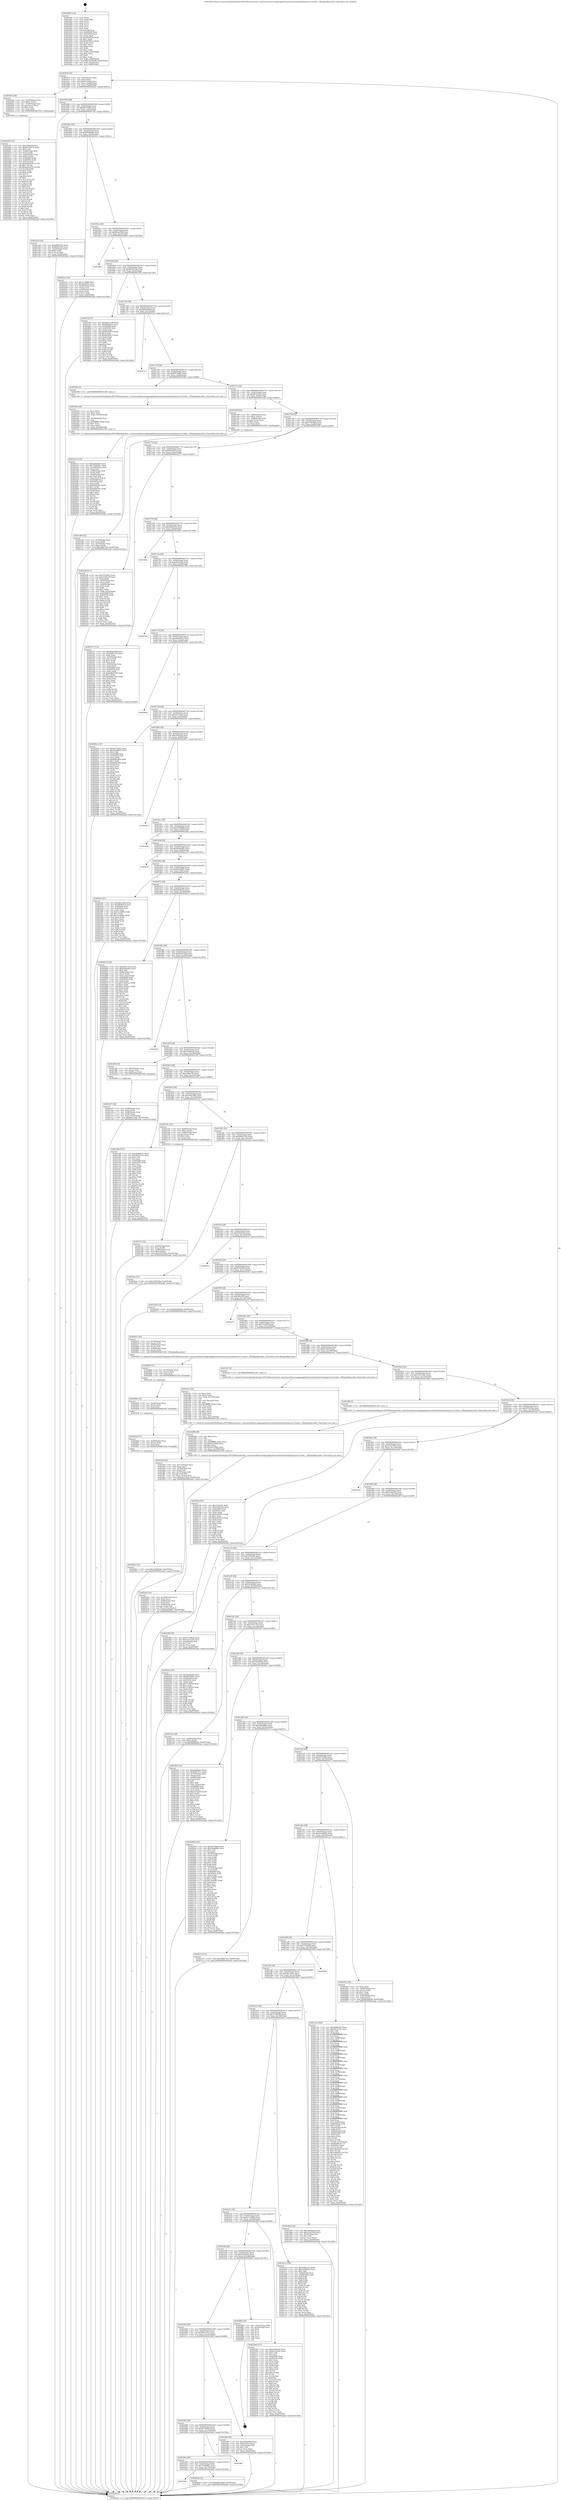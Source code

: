 digraph "0x401600" {
  label = "0x401600 (/mnt/c/Users/mathe/Desktop/tcc/POCII/binaries/extr_reactosmodulesrosappsapplicationsnettsclientrdesktopvncx11stubs.c_XDisplayKeycodes_Final-ollvm.out::main(0))"
  labelloc = "t"
  node[shape=record]

  Entry [label="",width=0.3,height=0.3,shape=circle,fillcolor=black,style=filled]
  "0x401674" [label="{
     0x401674 [32]\l
     | [instrs]\l
     &nbsp;&nbsp;0x401674 \<+6\>: mov -0xa0(%rbp),%eax\l
     &nbsp;&nbsp;0x40167a \<+2\>: mov %eax,%ecx\l
     &nbsp;&nbsp;0x40167c \<+6\>: sub $0x81a23ebc,%ecx\l
     &nbsp;&nbsp;0x401682 \<+6\>: mov %eax,-0xb4(%rbp)\l
     &nbsp;&nbsp;0x401688 \<+6\>: mov %ecx,-0xb8(%rbp)\l
     &nbsp;&nbsp;0x40168e \<+6\>: je 0000000000402442 \<main+0xe42\>\l
  }"]
  "0x402442" [label="{
     0x402442 [29]\l
     | [instrs]\l
     &nbsp;&nbsp;0x402442 \<+4\>: mov -0x50(%rbp),%rax\l
     &nbsp;&nbsp;0x402446 \<+6\>: movl $0x1,(%rax)\l
     &nbsp;&nbsp;0x40244c \<+4\>: mov -0x50(%rbp),%rax\l
     &nbsp;&nbsp;0x402450 \<+3\>: movslq (%rax),%rax\l
     &nbsp;&nbsp;0x402453 \<+4\>: shl $0x2,%rax\l
     &nbsp;&nbsp;0x402457 \<+3\>: mov %rax,%rdi\l
     &nbsp;&nbsp;0x40245a \<+5\>: call 0000000000401050 \<malloc@plt\>\l
     | [calls]\l
     &nbsp;&nbsp;0x401050 \{1\} (unknown)\l
  }"]
  "0x401694" [label="{
     0x401694 [28]\l
     | [instrs]\l
     &nbsp;&nbsp;0x401694 \<+5\>: jmp 0000000000401699 \<main+0x99\>\l
     &nbsp;&nbsp;0x401699 \<+6\>: mov -0xb4(%rbp),%eax\l
     &nbsp;&nbsp;0x40169f \<+5\>: sub $0x84137bf4,%eax\l
     &nbsp;&nbsp;0x4016a4 \<+6\>: mov %eax,-0xbc(%rbp)\l
     &nbsp;&nbsp;0x4016aa \<+6\>: je 0000000000401e2b \<main+0x82b\>\l
  }"]
  Exit [label="",width=0.3,height=0.3,shape=circle,fillcolor=black,style=filled,peripheries=2]
  "0x401e2b" [label="{
     0x401e2b [30]\l
     | [instrs]\l
     &nbsp;&nbsp;0x401e2b \<+5\>: mov $0xf20b47b2,%eax\l
     &nbsp;&nbsp;0x401e30 \<+5\>: mov $0x8fc0c295,%ecx\l
     &nbsp;&nbsp;0x401e35 \<+3\>: mov -0x34(%rbp),%edx\l
     &nbsp;&nbsp;0x401e38 \<+3\>: cmp $0x0,%edx\l
     &nbsp;&nbsp;0x401e3b \<+3\>: cmove %ecx,%eax\l
     &nbsp;&nbsp;0x401e3e \<+6\>: mov %eax,-0xa0(%rbp)\l
     &nbsp;&nbsp;0x401e44 \<+5\>: jmp 0000000000402aab \<main+0x14ab\>\l
  }"]
  "0x4016b0" [label="{
     0x4016b0 [28]\l
     | [instrs]\l
     &nbsp;&nbsp;0x4016b0 \<+5\>: jmp 00000000004016b5 \<main+0xb5\>\l
     &nbsp;&nbsp;0x4016b5 \<+6\>: mov -0xb4(%rbp),%eax\l
     &nbsp;&nbsp;0x4016bb \<+5\>: sub $0x8506fed9,%eax\l
     &nbsp;&nbsp;0x4016c0 \<+6\>: mov %eax,-0xc0(%rbp)\l
     &nbsp;&nbsp;0x4016c6 \<+6\>: je 000000000040251a \<main+0xf1a\>\l
  }"]
  "0x4026bc" [label="{
     0x4026bc [15]\l
     | [instrs]\l
     &nbsp;&nbsp;0x4026bc \<+10\>: movl $0x242df2a8,-0xa0(%rbp)\l
     &nbsp;&nbsp;0x4026c6 \<+5\>: jmp 0000000000402aab \<main+0x14ab\>\l
  }"]
  "0x40251a" [label="{
     0x40251a [36]\l
     | [instrs]\l
     &nbsp;&nbsp;0x40251a \<+5\>: mov $0x7e1b68f,%eax\l
     &nbsp;&nbsp;0x40251f \<+5\>: mov $0x22fa93dc,%ecx\l
     &nbsp;&nbsp;0x402524 \<+4\>: mov -0x40(%rbp),%rdx\l
     &nbsp;&nbsp;0x402528 \<+2\>: mov (%rdx),%esi\l
     &nbsp;&nbsp;0x40252a \<+4\>: mov -0x50(%rbp),%rdx\l
     &nbsp;&nbsp;0x40252e \<+2\>: cmp (%rdx),%esi\l
     &nbsp;&nbsp;0x402530 \<+3\>: cmovl %ecx,%eax\l
     &nbsp;&nbsp;0x402533 \<+6\>: mov %eax,-0xa0(%rbp)\l
     &nbsp;&nbsp;0x402539 \<+5\>: jmp 0000000000402aab \<main+0x14ab\>\l
  }"]
  "0x4016cc" [label="{
     0x4016cc [28]\l
     | [instrs]\l
     &nbsp;&nbsp;0x4016cc \<+5\>: jmp 00000000004016d1 \<main+0xd1\>\l
     &nbsp;&nbsp;0x4016d1 \<+6\>: mov -0xb4(%rbp),%eax\l
     &nbsp;&nbsp;0x4016d7 \<+5\>: sub $0x86ea106f,%eax\l
     &nbsp;&nbsp;0x4016dc \<+6\>: mov %eax,-0xc4(%rbp)\l
     &nbsp;&nbsp;0x4016e2 \<+6\>: je 00000000004029bd \<main+0x13bd\>\l
  }"]
  "0x4026ad" [label="{
     0x4026ad [15]\l
     | [instrs]\l
     &nbsp;&nbsp;0x4026ad \<+4\>: mov -0x48(%rbp),%rax\l
     &nbsp;&nbsp;0x4026b1 \<+3\>: mov (%rax),%rax\l
     &nbsp;&nbsp;0x4026b4 \<+3\>: mov %rax,%rdi\l
     &nbsp;&nbsp;0x4026b7 \<+5\>: call 0000000000401030 \<free@plt\>\l
     | [calls]\l
     &nbsp;&nbsp;0x401030 \{1\} (unknown)\l
  }"]
  "0x4029bd" [label="{
     0x4029bd\l
  }", style=dashed]
  "0x4016e8" [label="{
     0x4016e8 [28]\l
     | [instrs]\l
     &nbsp;&nbsp;0x4016e8 \<+5\>: jmp 00000000004016ed \<main+0xed\>\l
     &nbsp;&nbsp;0x4016ed \<+6\>: mov -0xb4(%rbp),%eax\l
     &nbsp;&nbsp;0x4016f3 \<+5\>: sub $0x8804833e,%eax\l
     &nbsp;&nbsp;0x4016f8 \<+6\>: mov %eax,-0xc8(%rbp)\l
     &nbsp;&nbsp;0x4016fe \<+6\>: je 00000000004027f8 \<main+0x11f8\>\l
  }"]
  "0x40269e" [label="{
     0x40269e [15]\l
     | [instrs]\l
     &nbsp;&nbsp;0x40269e \<+4\>: mov -0x60(%rbp),%rax\l
     &nbsp;&nbsp;0x4026a2 \<+3\>: mov (%rax),%rax\l
     &nbsp;&nbsp;0x4026a5 \<+3\>: mov %rax,%rdi\l
     &nbsp;&nbsp;0x4026a8 \<+5\>: call 0000000000401030 \<free@plt\>\l
     | [calls]\l
     &nbsp;&nbsp;0x401030 \{1\} (unknown)\l
  }"]
  "0x4027f8" [label="{
     0x4027f8 [91]\l
     | [instrs]\l
     &nbsp;&nbsp;0x4027f8 \<+5\>: mov $0xbd521249,%eax\l
     &nbsp;&nbsp;0x4027fd \<+5\>: mov $0xb9fa8ee2,%ecx\l
     &nbsp;&nbsp;0x402802 \<+7\>: mov 0x405068,%edx\l
     &nbsp;&nbsp;0x402809 \<+7\>: mov 0x405054,%esi\l
     &nbsp;&nbsp;0x402810 \<+2\>: mov %edx,%edi\l
     &nbsp;&nbsp;0x402812 \<+6\>: add $0xb659a675,%edi\l
     &nbsp;&nbsp;0x402818 \<+3\>: sub $0x1,%edi\l
     &nbsp;&nbsp;0x40281b \<+6\>: sub $0xb659a675,%edi\l
     &nbsp;&nbsp;0x402821 \<+3\>: imul %edi,%edx\l
     &nbsp;&nbsp;0x402824 \<+3\>: and $0x1,%edx\l
     &nbsp;&nbsp;0x402827 \<+3\>: cmp $0x0,%edx\l
     &nbsp;&nbsp;0x40282a \<+4\>: sete %r8b\l
     &nbsp;&nbsp;0x40282e \<+3\>: cmp $0xa,%esi\l
     &nbsp;&nbsp;0x402831 \<+4\>: setl %r9b\l
     &nbsp;&nbsp;0x402835 \<+3\>: mov %r8b,%r10b\l
     &nbsp;&nbsp;0x402838 \<+3\>: and %r9b,%r10b\l
     &nbsp;&nbsp;0x40283b \<+3\>: xor %r9b,%r8b\l
     &nbsp;&nbsp;0x40283e \<+3\>: or %r8b,%r10b\l
     &nbsp;&nbsp;0x402841 \<+4\>: test $0x1,%r10b\l
     &nbsp;&nbsp;0x402845 \<+3\>: cmovne %ecx,%eax\l
     &nbsp;&nbsp;0x402848 \<+6\>: mov %eax,-0xa0(%rbp)\l
     &nbsp;&nbsp;0x40284e \<+5\>: jmp 0000000000402aab \<main+0x14ab\>\l
  }"]
  "0x401704" [label="{
     0x401704 [28]\l
     | [instrs]\l
     &nbsp;&nbsp;0x401704 \<+5\>: jmp 0000000000401709 \<main+0x109\>\l
     &nbsp;&nbsp;0x401709 \<+6\>: mov -0xb4(%rbp),%eax\l
     &nbsp;&nbsp;0x40170f \<+5\>: sub $0x8b9243df,%eax\l
     &nbsp;&nbsp;0x401714 \<+6\>: mov %eax,-0xcc(%rbp)\l
     &nbsp;&nbsp;0x40171a \<+6\>: je 00000000004027cd \<main+0x11cd\>\l
  }"]
  "0x40268f" [label="{
     0x40268f [15]\l
     | [instrs]\l
     &nbsp;&nbsp;0x40268f \<+4\>: mov -0x78(%rbp),%rax\l
     &nbsp;&nbsp;0x402693 \<+3\>: mov (%rax),%rax\l
     &nbsp;&nbsp;0x402696 \<+3\>: mov %rax,%rdi\l
     &nbsp;&nbsp;0x402699 \<+5\>: call 0000000000401030 \<free@plt\>\l
     | [calls]\l
     &nbsp;&nbsp;0x401030 \{1\} (unknown)\l
  }"]
  "0x4027cd" [label="{
     0x4027cd\l
  }", style=dashed]
  "0x401720" [label="{
     0x401720 [28]\l
     | [instrs]\l
     &nbsp;&nbsp;0x401720 \<+5\>: jmp 0000000000401725 \<main+0x125\>\l
     &nbsp;&nbsp;0x401725 \<+6\>: mov -0xb4(%rbp),%eax\l
     &nbsp;&nbsp;0x40172b \<+5\>: sub $0x8f574897,%eax\l
     &nbsp;&nbsp;0x401730 \<+6\>: mov %eax,-0xd0(%rbp)\l
     &nbsp;&nbsp;0x401736 \<+6\>: je 0000000000402599 \<main+0xf99\>\l
  }"]
  "0x401bb8" [label="{
     0x401bb8\l
  }", style=dashed]
  "0x402599" [label="{
     0x402599 [5]\l
     | [instrs]\l
     &nbsp;&nbsp;0x402599 \<+5\>: call 0000000000401160 \<next_i\>\l
     | [calls]\l
     &nbsp;&nbsp;0x401160 \{1\} (/mnt/c/Users/mathe/Desktop/tcc/POCII/binaries/extr_reactosmodulesrosappsapplicationsnettsclientrdesktopvncx11stubs.c_XDisplayKeycodes_Final-ollvm.out::next_i)\l
  }"]
  "0x40173c" [label="{
     0x40173c [28]\l
     | [instrs]\l
     &nbsp;&nbsp;0x40173c \<+5\>: jmp 0000000000401741 \<main+0x141\>\l
     &nbsp;&nbsp;0x401741 \<+6\>: mov -0xb4(%rbp),%eax\l
     &nbsp;&nbsp;0x401747 \<+5\>: sub $0x8fc0c295,%eax\l
     &nbsp;&nbsp;0x40174c \<+6\>: mov %eax,-0xd4(%rbp)\l
     &nbsp;&nbsp;0x401752 \<+6\>: je 0000000000401e49 \<main+0x849\>\l
  }"]
  "0x402644" [label="{
     0x402644 [15]\l
     | [instrs]\l
     &nbsp;&nbsp;0x402644 \<+10\>: movl $0x49f7a649,-0xa0(%rbp)\l
     &nbsp;&nbsp;0x40264e \<+5\>: jmp 0000000000402aab \<main+0x14ab\>\l
  }"]
  "0x401e49" [label="{
     0x401e49 [29]\l
     | [instrs]\l
     &nbsp;&nbsp;0x401e49 \<+4\>: mov -0x80(%rbp),%rax\l
     &nbsp;&nbsp;0x401e4d \<+6\>: movl $0x1,(%rax)\l
     &nbsp;&nbsp;0x401e53 \<+4\>: mov -0x80(%rbp),%rax\l
     &nbsp;&nbsp;0x401e57 \<+3\>: movslq (%rax),%rax\l
     &nbsp;&nbsp;0x401e5a \<+4\>: shl $0x2,%rax\l
     &nbsp;&nbsp;0x401e5e \<+3\>: mov %rax,%rdi\l
     &nbsp;&nbsp;0x401e61 \<+5\>: call 0000000000401050 \<malloc@plt\>\l
     | [calls]\l
     &nbsp;&nbsp;0x401050 \{1\} (unknown)\l
  }"]
  "0x401758" [label="{
     0x401758 [28]\l
     | [instrs]\l
     &nbsp;&nbsp;0x401758 \<+5\>: jmp 000000000040175d \<main+0x15d\>\l
     &nbsp;&nbsp;0x40175d \<+6\>: mov -0xb4(%rbp),%eax\l
     &nbsp;&nbsp;0x401763 \<+5\>: sub $0x9760cb92,%eax\l
     &nbsp;&nbsp;0x401768 \<+6\>: mov %eax,-0xd8(%rbp)\l
     &nbsp;&nbsp;0x40176e \<+6\>: je 00000000004021f9 \<main+0xbf9\>\l
  }"]
  "0x401b9c" [label="{
     0x401b9c [28]\l
     | [instrs]\l
     &nbsp;&nbsp;0x401b9c \<+5\>: jmp 0000000000401ba1 \<main+0x5a1\>\l
     &nbsp;&nbsp;0x401ba1 \<+6\>: mov -0xb4(%rbp),%eax\l
     &nbsp;&nbsp;0x401ba7 \<+5\>: sub $0x723829b1,%eax\l
     &nbsp;&nbsp;0x401bac \<+6\>: mov %eax,-0x174(%rbp)\l
     &nbsp;&nbsp;0x401bb2 \<+6\>: je 0000000000402644 \<main+0x1044\>\l
  }"]
  "0x4021f9" [label="{
     0x4021f9 [111]\l
     | [instrs]\l
     &nbsp;&nbsp;0x4021f9 \<+5\>: mov $0x57f2efb3,%eax\l
     &nbsp;&nbsp;0x4021fe \<+5\>: mov $0x2236a1f3,%ecx\l
     &nbsp;&nbsp;0x402203 \<+2\>: xor %edx,%edx\l
     &nbsp;&nbsp;0x402205 \<+4\>: mov -0x58(%rbp),%rsi\l
     &nbsp;&nbsp;0x402209 \<+2\>: mov (%rsi),%edi\l
     &nbsp;&nbsp;0x40220b \<+4\>: mov -0x68(%rbp),%rsi\l
     &nbsp;&nbsp;0x40220f \<+2\>: cmp (%rsi),%edi\l
     &nbsp;&nbsp;0x402211 \<+4\>: setl %r8b\l
     &nbsp;&nbsp;0x402215 \<+4\>: and $0x1,%r8b\l
     &nbsp;&nbsp;0x402219 \<+4\>: mov %r8b,-0x2d(%rbp)\l
     &nbsp;&nbsp;0x40221d \<+7\>: mov 0x405068,%edi\l
     &nbsp;&nbsp;0x402224 \<+8\>: mov 0x405054,%r9d\l
     &nbsp;&nbsp;0x40222c \<+3\>: sub $0x1,%edx\l
     &nbsp;&nbsp;0x40222f \<+3\>: mov %edi,%r10d\l
     &nbsp;&nbsp;0x402232 \<+3\>: add %edx,%r10d\l
     &nbsp;&nbsp;0x402235 \<+4\>: imul %r10d,%edi\l
     &nbsp;&nbsp;0x402239 \<+3\>: and $0x1,%edi\l
     &nbsp;&nbsp;0x40223c \<+3\>: cmp $0x0,%edi\l
     &nbsp;&nbsp;0x40223f \<+4\>: sete %r8b\l
     &nbsp;&nbsp;0x402243 \<+4\>: cmp $0xa,%r9d\l
     &nbsp;&nbsp;0x402247 \<+4\>: setl %r11b\l
     &nbsp;&nbsp;0x40224b \<+3\>: mov %r8b,%bl\l
     &nbsp;&nbsp;0x40224e \<+3\>: and %r11b,%bl\l
     &nbsp;&nbsp;0x402251 \<+3\>: xor %r11b,%r8b\l
     &nbsp;&nbsp;0x402254 \<+3\>: or %r8b,%bl\l
     &nbsp;&nbsp;0x402257 \<+3\>: test $0x1,%bl\l
     &nbsp;&nbsp;0x40225a \<+3\>: cmovne %ecx,%eax\l
     &nbsp;&nbsp;0x40225d \<+6\>: mov %eax,-0xa0(%rbp)\l
     &nbsp;&nbsp;0x402263 \<+5\>: jmp 0000000000402aab \<main+0x14ab\>\l
  }"]
  "0x401774" [label="{
     0x401774 [28]\l
     | [instrs]\l
     &nbsp;&nbsp;0x401774 \<+5\>: jmp 0000000000401779 \<main+0x179\>\l
     &nbsp;&nbsp;0x401779 \<+6\>: mov -0xb4(%rbp),%eax\l
     &nbsp;&nbsp;0x40177f \<+5\>: sub $0x98445f1d,%eax\l
     &nbsp;&nbsp;0x401784 \<+6\>: mov %eax,-0xdc(%rbp)\l
     &nbsp;&nbsp;0x40178a \<+6\>: je 0000000000402337 \<main+0xd37\>\l
  }"]
  "0x40296e" [label="{
     0x40296e\l
  }", style=dashed]
  "0x402337" [label="{
     0x402337 [115]\l
     | [instrs]\l
     &nbsp;&nbsp;0x402337 \<+5\>: mov $0x86ea106f,%eax\l
     &nbsp;&nbsp;0x40233c \<+5\>: mov $0xd6d61740,%ecx\l
     &nbsp;&nbsp;0x402341 \<+2\>: xor %edx,%edx\l
     &nbsp;&nbsp;0x402343 \<+4\>: mov -0x58(%rbp),%rsi\l
     &nbsp;&nbsp;0x402347 \<+2\>: mov (%rsi),%edi\l
     &nbsp;&nbsp;0x402349 \<+3\>: sub $0x1,%edx\l
     &nbsp;&nbsp;0x40234c \<+2\>: sub %edx,%edi\l
     &nbsp;&nbsp;0x40234e \<+4\>: mov -0x58(%rbp),%rsi\l
     &nbsp;&nbsp;0x402352 \<+2\>: mov %edi,(%rsi)\l
     &nbsp;&nbsp;0x402354 \<+7\>: mov 0x405068,%edx\l
     &nbsp;&nbsp;0x40235b \<+7\>: mov 0x405054,%edi\l
     &nbsp;&nbsp;0x402362 \<+3\>: mov %edx,%r8d\l
     &nbsp;&nbsp;0x402365 \<+7\>: sub $0x6d8d3780,%r8d\l
     &nbsp;&nbsp;0x40236c \<+4\>: sub $0x1,%r8d\l
     &nbsp;&nbsp;0x402370 \<+7\>: add $0x6d8d3780,%r8d\l
     &nbsp;&nbsp;0x402377 \<+4\>: imul %r8d,%edx\l
     &nbsp;&nbsp;0x40237b \<+3\>: and $0x1,%edx\l
     &nbsp;&nbsp;0x40237e \<+3\>: cmp $0x0,%edx\l
     &nbsp;&nbsp;0x402381 \<+4\>: sete %r9b\l
     &nbsp;&nbsp;0x402385 \<+3\>: cmp $0xa,%edi\l
     &nbsp;&nbsp;0x402388 \<+4\>: setl %r10b\l
     &nbsp;&nbsp;0x40238c \<+3\>: mov %r9b,%r11b\l
     &nbsp;&nbsp;0x40238f \<+3\>: and %r10b,%r11b\l
     &nbsp;&nbsp;0x402392 \<+3\>: xor %r10b,%r9b\l
     &nbsp;&nbsp;0x402395 \<+3\>: or %r9b,%r11b\l
     &nbsp;&nbsp;0x402398 \<+4\>: test $0x1,%r11b\l
     &nbsp;&nbsp;0x40239c \<+3\>: cmovne %ecx,%eax\l
     &nbsp;&nbsp;0x40239f \<+6\>: mov %eax,-0xa0(%rbp)\l
     &nbsp;&nbsp;0x4023a5 \<+5\>: jmp 0000000000402aab \<main+0x14ab\>\l
  }"]
  "0x401790" [label="{
     0x401790 [28]\l
     | [instrs]\l
     &nbsp;&nbsp;0x401790 \<+5\>: jmp 0000000000401795 \<main+0x195\>\l
     &nbsp;&nbsp;0x401795 \<+6\>: mov -0xb4(%rbp),%eax\l
     &nbsp;&nbsp;0x40179b \<+5\>: sub $0xa008e310,%eax\l
     &nbsp;&nbsp;0x4017a0 \<+6\>: mov %eax,-0xe0(%rbp)\l
     &nbsp;&nbsp;0x4017a6 \<+6\>: je 0000000000402904 \<main+0x1304\>\l
  }"]
  "0x4025ca" [label="{
     0x4025ca [122]\l
     | [instrs]\l
     &nbsp;&nbsp;0x4025ca \<+5\>: mov $0xb2fa6e85,%ecx\l
     &nbsp;&nbsp;0x4025cf \<+5\>: mov $0x723829b1,%edx\l
     &nbsp;&nbsp;0x4025d4 \<+6\>: mov -0x188(%rbp),%esi\l
     &nbsp;&nbsp;0x4025da \<+3\>: imul %eax,%esi\l
     &nbsp;&nbsp;0x4025dd \<+4\>: mov -0x48(%rbp),%rdi\l
     &nbsp;&nbsp;0x4025e1 \<+3\>: mov (%rdi),%rdi\l
     &nbsp;&nbsp;0x4025e4 \<+4\>: mov -0x40(%rbp),%r8\l
     &nbsp;&nbsp;0x4025e8 \<+3\>: movslq (%r8),%r8\l
     &nbsp;&nbsp;0x4025eb \<+4\>: mov %esi,(%rdi,%r8,4)\l
     &nbsp;&nbsp;0x4025ef \<+7\>: mov 0x405068,%eax\l
     &nbsp;&nbsp;0x4025f6 \<+7\>: mov 0x405054,%esi\l
     &nbsp;&nbsp;0x4025fd \<+3\>: mov %eax,%r9d\l
     &nbsp;&nbsp;0x402600 \<+7\>: sub $0x93bbf30c,%r9d\l
     &nbsp;&nbsp;0x402607 \<+4\>: sub $0x1,%r9d\l
     &nbsp;&nbsp;0x40260b \<+7\>: add $0x93bbf30c,%r9d\l
     &nbsp;&nbsp;0x402612 \<+4\>: imul %r9d,%eax\l
     &nbsp;&nbsp;0x402616 \<+3\>: and $0x1,%eax\l
     &nbsp;&nbsp;0x402619 \<+3\>: cmp $0x0,%eax\l
     &nbsp;&nbsp;0x40261c \<+4\>: sete %r10b\l
     &nbsp;&nbsp;0x402620 \<+3\>: cmp $0xa,%esi\l
     &nbsp;&nbsp;0x402623 \<+4\>: setl %r11b\l
     &nbsp;&nbsp;0x402627 \<+3\>: mov %r10b,%bl\l
     &nbsp;&nbsp;0x40262a \<+3\>: and %r11b,%bl\l
     &nbsp;&nbsp;0x40262d \<+3\>: xor %r11b,%r10b\l
     &nbsp;&nbsp;0x402630 \<+3\>: or %r10b,%bl\l
     &nbsp;&nbsp;0x402633 \<+3\>: test $0x1,%bl\l
     &nbsp;&nbsp;0x402636 \<+3\>: cmovne %edx,%ecx\l
     &nbsp;&nbsp;0x402639 \<+6\>: mov %ecx,-0xa0(%rbp)\l
     &nbsp;&nbsp;0x40263f \<+5\>: jmp 0000000000402aab \<main+0x14ab\>\l
  }"]
  "0x402904" [label="{
     0x402904\l
  }", style=dashed]
  "0x4017ac" [label="{
     0x4017ac [28]\l
     | [instrs]\l
     &nbsp;&nbsp;0x4017ac \<+5\>: jmp 00000000004017b1 \<main+0x1b1\>\l
     &nbsp;&nbsp;0x4017b1 \<+6\>: mov -0xb4(%rbp),%eax\l
     &nbsp;&nbsp;0x4017b7 \<+5\>: sub $0xa09c5a82,%eax\l
     &nbsp;&nbsp;0x4017bc \<+6\>: mov %eax,-0xe4(%rbp)\l
     &nbsp;&nbsp;0x4017c2 \<+6\>: je 000000000040276d \<main+0x116d\>\l
  }"]
  "0x40259e" [label="{
     0x40259e [44]\l
     | [instrs]\l
     &nbsp;&nbsp;0x40259e \<+2\>: xor %ecx,%ecx\l
     &nbsp;&nbsp;0x4025a0 \<+5\>: mov $0x2,%edx\l
     &nbsp;&nbsp;0x4025a5 \<+6\>: mov %edx,-0x184(%rbp)\l
     &nbsp;&nbsp;0x4025ab \<+1\>: cltd\l
     &nbsp;&nbsp;0x4025ac \<+6\>: mov -0x184(%rbp),%esi\l
     &nbsp;&nbsp;0x4025b2 \<+2\>: idiv %esi\l
     &nbsp;&nbsp;0x4025b4 \<+6\>: imul $0xfffffffe,%edx,%edx\l
     &nbsp;&nbsp;0x4025ba \<+3\>: sub $0x1,%ecx\l
     &nbsp;&nbsp;0x4025bd \<+2\>: sub %ecx,%edx\l
     &nbsp;&nbsp;0x4025bf \<+6\>: mov %edx,-0x188(%rbp)\l
     &nbsp;&nbsp;0x4025c5 \<+5\>: call 0000000000401160 \<next_i\>\l
     | [calls]\l
     &nbsp;&nbsp;0x401160 \{1\} (/mnt/c/Users/mathe/Desktop/tcc/POCII/binaries/extr_reactosmodulesrosappsapplicationsnettsclientrdesktopvncx11stubs.c_XDisplayKeycodes_Final-ollvm.out::next_i)\l
  }"]
  "0x40276d" [label="{
     0x40276d\l
  }", style=dashed]
  "0x4017c8" [label="{
     0x4017c8 [28]\l
     | [instrs]\l
     &nbsp;&nbsp;0x4017c8 \<+5\>: jmp 00000000004017cd \<main+0x1cd\>\l
     &nbsp;&nbsp;0x4017cd \<+6\>: mov -0xb4(%rbp),%eax\l
     &nbsp;&nbsp;0x4017d3 \<+5\>: sub $0xa40b0b53,%eax\l
     &nbsp;&nbsp;0x4017d8 \<+6\>: mov %eax,-0xe8(%rbp)\l
     &nbsp;&nbsp;0x4017de \<+6\>: je 0000000000402949 \<main+0x1349\>\l
  }"]
  "0x40245f" [label="{
     0x40245f [172]\l
     | [instrs]\l
     &nbsp;&nbsp;0x40245f \<+5\>: mov $0xa526acfd,%ecx\l
     &nbsp;&nbsp;0x402464 \<+5\>: mov $0xf210367d,%edx\l
     &nbsp;&nbsp;0x402469 \<+3\>: mov $0x1,%sil\l
     &nbsp;&nbsp;0x40246c \<+4\>: mov -0x48(%rbp),%rdi\l
     &nbsp;&nbsp;0x402470 \<+3\>: mov %rax,(%rdi)\l
     &nbsp;&nbsp;0x402473 \<+4\>: mov -0x40(%rbp),%rax\l
     &nbsp;&nbsp;0x402477 \<+6\>: movl $0x0,(%rax)\l
     &nbsp;&nbsp;0x40247d \<+8\>: mov 0x405068,%r8d\l
     &nbsp;&nbsp;0x402485 \<+8\>: mov 0x405054,%r9d\l
     &nbsp;&nbsp;0x40248d \<+3\>: mov %r8d,%r10d\l
     &nbsp;&nbsp;0x402490 \<+7\>: sub $0xaa92a978,%r10d\l
     &nbsp;&nbsp;0x402497 \<+4\>: sub $0x1,%r10d\l
     &nbsp;&nbsp;0x40249b \<+7\>: add $0xaa92a978,%r10d\l
     &nbsp;&nbsp;0x4024a2 \<+4\>: imul %r10d,%r8d\l
     &nbsp;&nbsp;0x4024a6 \<+4\>: and $0x1,%r8d\l
     &nbsp;&nbsp;0x4024aa \<+4\>: cmp $0x0,%r8d\l
     &nbsp;&nbsp;0x4024ae \<+4\>: sete %r11b\l
     &nbsp;&nbsp;0x4024b2 \<+4\>: cmp $0xa,%r9d\l
     &nbsp;&nbsp;0x4024b6 \<+3\>: setl %bl\l
     &nbsp;&nbsp;0x4024b9 \<+3\>: mov %r11b,%r14b\l
     &nbsp;&nbsp;0x4024bc \<+4\>: xor $0xff,%r14b\l
     &nbsp;&nbsp;0x4024c0 \<+3\>: mov %bl,%r15b\l
     &nbsp;&nbsp;0x4024c3 \<+4\>: xor $0xff,%r15b\l
     &nbsp;&nbsp;0x4024c7 \<+4\>: xor $0x0,%sil\l
     &nbsp;&nbsp;0x4024cb \<+3\>: mov %r14b,%r12b\l
     &nbsp;&nbsp;0x4024ce \<+4\>: and $0x0,%r12b\l
     &nbsp;&nbsp;0x4024d2 \<+3\>: and %sil,%r11b\l
     &nbsp;&nbsp;0x4024d5 \<+3\>: mov %r15b,%r13b\l
     &nbsp;&nbsp;0x4024d8 \<+4\>: and $0x0,%r13b\l
     &nbsp;&nbsp;0x4024dc \<+3\>: and %sil,%bl\l
     &nbsp;&nbsp;0x4024df \<+3\>: or %r11b,%r12b\l
     &nbsp;&nbsp;0x4024e2 \<+3\>: or %bl,%r13b\l
     &nbsp;&nbsp;0x4024e5 \<+3\>: xor %r13b,%r12b\l
     &nbsp;&nbsp;0x4024e8 \<+3\>: or %r15b,%r14b\l
     &nbsp;&nbsp;0x4024eb \<+4\>: xor $0xff,%r14b\l
     &nbsp;&nbsp;0x4024ef \<+4\>: or $0x0,%sil\l
     &nbsp;&nbsp;0x4024f3 \<+3\>: and %sil,%r14b\l
     &nbsp;&nbsp;0x4024f6 \<+3\>: or %r14b,%r12b\l
     &nbsp;&nbsp;0x4024f9 \<+4\>: test $0x1,%r12b\l
     &nbsp;&nbsp;0x4024fd \<+3\>: cmovne %edx,%ecx\l
     &nbsp;&nbsp;0x402500 \<+6\>: mov %ecx,-0xa0(%rbp)\l
     &nbsp;&nbsp;0x402506 \<+5\>: jmp 0000000000402aab \<main+0x14ab\>\l
  }"]
  "0x402949" [label="{
     0x402949\l
  }", style=dashed]
  "0x4017e4" [label="{
     0x4017e4 [28]\l
     | [instrs]\l
     &nbsp;&nbsp;0x4017e4 \<+5\>: jmp 00000000004017e9 \<main+0x1e9\>\l
     &nbsp;&nbsp;0x4017e9 \<+6\>: mov -0xb4(%rbp),%eax\l
     &nbsp;&nbsp;0x4017ef \<+5\>: sub $0xa4a17ba0,%eax\l
     &nbsp;&nbsp;0x4017f4 \<+6\>: mov %eax,-0xec(%rbp)\l
     &nbsp;&nbsp;0x4017fa \<+6\>: je 000000000040200a \<main+0xa0a\>\l
  }"]
  "0x4022b3" [label="{
     0x4022b3 [41]\l
     | [instrs]\l
     &nbsp;&nbsp;0x4022b3 \<+6\>: mov -0x180(%rbp),%ecx\l
     &nbsp;&nbsp;0x4022b9 \<+3\>: imul %eax,%ecx\l
     &nbsp;&nbsp;0x4022bc \<+4\>: mov -0x60(%rbp),%rsi\l
     &nbsp;&nbsp;0x4022c0 \<+3\>: mov (%rsi),%rsi\l
     &nbsp;&nbsp;0x4022c3 \<+4\>: mov -0x58(%rbp),%rdi\l
     &nbsp;&nbsp;0x4022c7 \<+3\>: movslq (%rdi),%rdi\l
     &nbsp;&nbsp;0x4022ca \<+3\>: mov %ecx,(%rsi,%rdi,4)\l
     &nbsp;&nbsp;0x4022cd \<+10\>: movl $0xb6e598d7,-0xa0(%rbp)\l
     &nbsp;&nbsp;0x4022d7 \<+5\>: jmp 0000000000402aab \<main+0x14ab\>\l
  }"]
  "0x40200a" [label="{
     0x40200a [147]\l
     | [instrs]\l
     &nbsp;&nbsp;0x40200a \<+5\>: mov $0x6e75f263,%eax\l
     &nbsp;&nbsp;0x40200f \<+5\>: mov $0x382d9053,%ecx\l
     &nbsp;&nbsp;0x402014 \<+2\>: mov $0x1,%dl\l
     &nbsp;&nbsp;0x402016 \<+7\>: mov 0x405068,%esi\l
     &nbsp;&nbsp;0x40201d \<+7\>: mov 0x405054,%edi\l
     &nbsp;&nbsp;0x402024 \<+3\>: mov %esi,%r8d\l
     &nbsp;&nbsp;0x402027 \<+7\>: sub $0x8d80c6f4,%r8d\l
     &nbsp;&nbsp;0x40202e \<+4\>: sub $0x1,%r8d\l
     &nbsp;&nbsp;0x402032 \<+7\>: add $0x8d80c6f4,%r8d\l
     &nbsp;&nbsp;0x402039 \<+4\>: imul %r8d,%esi\l
     &nbsp;&nbsp;0x40203d \<+3\>: and $0x1,%esi\l
     &nbsp;&nbsp;0x402040 \<+3\>: cmp $0x0,%esi\l
     &nbsp;&nbsp;0x402043 \<+4\>: sete %r9b\l
     &nbsp;&nbsp;0x402047 \<+3\>: cmp $0xa,%edi\l
     &nbsp;&nbsp;0x40204a \<+4\>: setl %r10b\l
     &nbsp;&nbsp;0x40204e \<+3\>: mov %r9b,%r11b\l
     &nbsp;&nbsp;0x402051 \<+4\>: xor $0xff,%r11b\l
     &nbsp;&nbsp;0x402055 \<+3\>: mov %r10b,%bl\l
     &nbsp;&nbsp;0x402058 \<+3\>: xor $0xff,%bl\l
     &nbsp;&nbsp;0x40205b \<+3\>: xor $0x0,%dl\l
     &nbsp;&nbsp;0x40205e \<+3\>: mov %r11b,%r14b\l
     &nbsp;&nbsp;0x402061 \<+4\>: and $0x0,%r14b\l
     &nbsp;&nbsp;0x402065 \<+3\>: and %dl,%r9b\l
     &nbsp;&nbsp;0x402068 \<+3\>: mov %bl,%r15b\l
     &nbsp;&nbsp;0x40206b \<+4\>: and $0x0,%r15b\l
     &nbsp;&nbsp;0x40206f \<+3\>: and %dl,%r10b\l
     &nbsp;&nbsp;0x402072 \<+3\>: or %r9b,%r14b\l
     &nbsp;&nbsp;0x402075 \<+3\>: or %r10b,%r15b\l
     &nbsp;&nbsp;0x402078 \<+3\>: xor %r15b,%r14b\l
     &nbsp;&nbsp;0x40207b \<+3\>: or %bl,%r11b\l
     &nbsp;&nbsp;0x40207e \<+4\>: xor $0xff,%r11b\l
     &nbsp;&nbsp;0x402082 \<+3\>: or $0x0,%dl\l
     &nbsp;&nbsp;0x402085 \<+3\>: and %dl,%r11b\l
     &nbsp;&nbsp;0x402088 \<+3\>: or %r11b,%r14b\l
     &nbsp;&nbsp;0x40208b \<+4\>: test $0x1,%r14b\l
     &nbsp;&nbsp;0x40208f \<+3\>: cmovne %ecx,%eax\l
     &nbsp;&nbsp;0x402092 \<+6\>: mov %eax,-0xa0(%rbp)\l
     &nbsp;&nbsp;0x402098 \<+5\>: jmp 0000000000402aab \<main+0x14ab\>\l
  }"]
  "0x401800" [label="{
     0x401800 [28]\l
     | [instrs]\l
     &nbsp;&nbsp;0x401800 \<+5\>: jmp 0000000000401805 \<main+0x205\>\l
     &nbsp;&nbsp;0x401805 \<+6\>: mov -0xb4(%rbp),%eax\l
     &nbsp;&nbsp;0x40180b \<+5\>: sub $0xa526acfd,%eax\l
     &nbsp;&nbsp;0x401810 \<+6\>: mov %eax,-0xf0(%rbp)\l
     &nbsp;&nbsp;0x401816 \<+6\>: je 00000000004029e7 \<main+0x13e7\>\l
  }"]
  "0x40228b" [label="{
     0x40228b [40]\l
     | [instrs]\l
     &nbsp;&nbsp;0x40228b \<+5\>: mov $0x2,%ecx\l
     &nbsp;&nbsp;0x402290 \<+1\>: cltd\l
     &nbsp;&nbsp;0x402291 \<+2\>: idiv %ecx\l
     &nbsp;&nbsp;0x402293 \<+6\>: imul $0xfffffffe,%edx,%ecx\l
     &nbsp;&nbsp;0x402299 \<+6\>: sub $0x83a70f8e,%ecx\l
     &nbsp;&nbsp;0x40229f \<+3\>: add $0x1,%ecx\l
     &nbsp;&nbsp;0x4022a2 \<+6\>: add $0x83a70f8e,%ecx\l
     &nbsp;&nbsp;0x4022a8 \<+6\>: mov %ecx,-0x180(%rbp)\l
     &nbsp;&nbsp;0x4022ae \<+5\>: call 0000000000401160 \<next_i\>\l
     | [calls]\l
     &nbsp;&nbsp;0x401160 \{1\} (/mnt/c/Users/mathe/Desktop/tcc/POCII/binaries/extr_reactosmodulesrosappsapplicationsnettsclientrdesktopvncx11stubs.c_XDisplayKeycodes_Final-ollvm.out::next_i)\l
  }"]
  "0x4029e7" [label="{
     0x4029e7\l
  }", style=dashed]
  "0x40181c" [label="{
     0x40181c [28]\l
     | [instrs]\l
     &nbsp;&nbsp;0x40181c \<+5\>: jmp 0000000000401821 \<main+0x221\>\l
     &nbsp;&nbsp;0x401821 \<+6\>: mov -0xb4(%rbp),%eax\l
     &nbsp;&nbsp;0x401827 \<+5\>: sub $0xacf599a6,%eax\l
     &nbsp;&nbsp;0x40182c \<+6\>: mov %eax,-0xf4(%rbp)\l
     &nbsp;&nbsp;0x401832 \<+6\>: je 00000000004026da \<main+0x10da\>\l
  }"]
  "0x40217e" [label="{
     0x40217e [32]\l
     | [instrs]\l
     &nbsp;&nbsp;0x40217e \<+4\>: mov -0x60(%rbp),%rdi\l
     &nbsp;&nbsp;0x402182 \<+3\>: mov %rax,(%rdi)\l
     &nbsp;&nbsp;0x402185 \<+4\>: mov -0x58(%rbp),%rax\l
     &nbsp;&nbsp;0x402189 \<+6\>: movl $0x0,(%rax)\l
     &nbsp;&nbsp;0x40218f \<+10\>: movl $0x167614fa,-0xa0(%rbp)\l
     &nbsp;&nbsp;0x402199 \<+5\>: jmp 0000000000402aab \<main+0x14ab\>\l
  }"]
  "0x4026da" [label="{
     0x4026da\l
  }", style=dashed]
  "0x401838" [label="{
     0x401838 [28]\l
     | [instrs]\l
     &nbsp;&nbsp;0x401838 \<+5\>: jmp 000000000040183d \<main+0x23d\>\l
     &nbsp;&nbsp;0x40183d \<+6\>: mov -0xb4(%rbp),%eax\l
     &nbsp;&nbsp;0x401843 \<+5\>: sub $0xb2fa6e85,%eax\l
     &nbsp;&nbsp;0x401848 \<+6\>: mov %eax,-0xf8(%rbp)\l
     &nbsp;&nbsp;0x40184e \<+6\>: je 0000000000402a24 \<main+0x1424\>\l
  }"]
  "0x401fe0" [label="{
     0x401fe0 [42]\l
     | [instrs]\l
     &nbsp;&nbsp;0x401fe0 \<+6\>: mov -0x17c(%rbp),%ecx\l
     &nbsp;&nbsp;0x401fe6 \<+3\>: imul %eax,%ecx\l
     &nbsp;&nbsp;0x401fe9 \<+4\>: mov -0x78(%rbp),%r8\l
     &nbsp;&nbsp;0x401fed \<+3\>: mov (%r8),%r8\l
     &nbsp;&nbsp;0x401ff0 \<+4\>: mov -0x70(%rbp),%r9\l
     &nbsp;&nbsp;0x401ff4 \<+3\>: movslq (%r9),%r9\l
     &nbsp;&nbsp;0x401ff7 \<+4\>: mov %ecx,(%r8,%r9,4)\l
     &nbsp;&nbsp;0x401ffb \<+10\>: movl $0xa4a17ba0,-0xa0(%rbp)\l
     &nbsp;&nbsp;0x402005 \<+5\>: jmp 0000000000402aab \<main+0x14ab\>\l
  }"]
  "0x402a24" [label="{
     0x402a24\l
  }", style=dashed]
  "0x401854" [label="{
     0x401854 [28]\l
     | [instrs]\l
     &nbsp;&nbsp;0x401854 \<+5\>: jmp 0000000000401859 \<main+0x259\>\l
     &nbsp;&nbsp;0x401859 \<+6\>: mov -0xb4(%rbp),%eax\l
     &nbsp;&nbsp;0x40185f \<+5\>: sub $0xb6e598d7,%eax\l
     &nbsp;&nbsp;0x401864 \<+6\>: mov %eax,-0xfc(%rbp)\l
     &nbsp;&nbsp;0x40186a \<+6\>: je 00000000004022dc \<main+0xcdc\>\l
  }"]
  "0x401fac" [label="{
     0x401fac [52]\l
     | [instrs]\l
     &nbsp;&nbsp;0x401fac \<+2\>: xor %ecx,%ecx\l
     &nbsp;&nbsp;0x401fae \<+5\>: mov $0x2,%edx\l
     &nbsp;&nbsp;0x401fb3 \<+6\>: mov %edx,-0x178(%rbp)\l
     &nbsp;&nbsp;0x401fb9 \<+1\>: cltd\l
     &nbsp;&nbsp;0x401fba \<+6\>: mov -0x178(%rbp),%esi\l
     &nbsp;&nbsp;0x401fc0 \<+2\>: idiv %esi\l
     &nbsp;&nbsp;0x401fc2 \<+6\>: imul $0xfffffffe,%edx,%edx\l
     &nbsp;&nbsp;0x401fc8 \<+2\>: mov %ecx,%edi\l
     &nbsp;&nbsp;0x401fca \<+2\>: sub %edx,%edi\l
     &nbsp;&nbsp;0x401fcc \<+2\>: mov %ecx,%edx\l
     &nbsp;&nbsp;0x401fce \<+3\>: sub $0x1,%edx\l
     &nbsp;&nbsp;0x401fd1 \<+2\>: add %edx,%edi\l
     &nbsp;&nbsp;0x401fd3 \<+2\>: sub %edi,%ecx\l
     &nbsp;&nbsp;0x401fd5 \<+6\>: mov %ecx,-0x17c(%rbp)\l
     &nbsp;&nbsp;0x401fdb \<+5\>: call 0000000000401160 \<next_i\>\l
     | [calls]\l
     &nbsp;&nbsp;0x401160 \{1\} (/mnt/c/Users/mathe/Desktop/tcc/POCII/binaries/extr_reactosmodulesrosappsapplicationsnettsclientrdesktopvncx11stubs.c_XDisplayKeycodes_Final-ollvm.out::next_i)\l
  }"]
  "0x4022dc" [label="{
     0x4022dc [91]\l
     | [instrs]\l
     &nbsp;&nbsp;0x4022dc \<+5\>: mov $0x86ea106f,%eax\l
     &nbsp;&nbsp;0x4022e1 \<+5\>: mov $0x98445f1d,%ecx\l
     &nbsp;&nbsp;0x4022e6 \<+7\>: mov 0x405068,%edx\l
     &nbsp;&nbsp;0x4022ed \<+7\>: mov 0x405054,%esi\l
     &nbsp;&nbsp;0x4022f4 \<+2\>: mov %edx,%edi\l
     &nbsp;&nbsp;0x4022f6 \<+6\>: sub $0x12cdd89c,%edi\l
     &nbsp;&nbsp;0x4022fc \<+3\>: sub $0x1,%edi\l
     &nbsp;&nbsp;0x4022ff \<+6\>: add $0x12cdd89c,%edi\l
     &nbsp;&nbsp;0x402305 \<+3\>: imul %edi,%edx\l
     &nbsp;&nbsp;0x402308 \<+3\>: and $0x1,%edx\l
     &nbsp;&nbsp;0x40230b \<+3\>: cmp $0x0,%edx\l
     &nbsp;&nbsp;0x40230e \<+4\>: sete %r8b\l
     &nbsp;&nbsp;0x402312 \<+3\>: cmp $0xa,%esi\l
     &nbsp;&nbsp;0x402315 \<+4\>: setl %r9b\l
     &nbsp;&nbsp;0x402319 \<+3\>: mov %r8b,%r10b\l
     &nbsp;&nbsp;0x40231c \<+3\>: and %r9b,%r10b\l
     &nbsp;&nbsp;0x40231f \<+3\>: xor %r9b,%r8b\l
     &nbsp;&nbsp;0x402322 \<+3\>: or %r8b,%r10b\l
     &nbsp;&nbsp;0x402325 \<+4\>: test $0x1,%r10b\l
     &nbsp;&nbsp;0x402329 \<+3\>: cmovne %ecx,%eax\l
     &nbsp;&nbsp;0x40232c \<+6\>: mov %eax,-0xa0(%rbp)\l
     &nbsp;&nbsp;0x402332 \<+5\>: jmp 0000000000402aab \<main+0x14ab\>\l
  }"]
  "0x401870" [label="{
     0x401870 [28]\l
     | [instrs]\l
     &nbsp;&nbsp;0x401870 \<+5\>: jmp 0000000000401875 \<main+0x275\>\l
     &nbsp;&nbsp;0x401875 \<+6\>: mov -0xb4(%rbp),%eax\l
     &nbsp;&nbsp;0x40187b \<+5\>: sub $0xb9fa8ee2,%eax\l
     &nbsp;&nbsp;0x401880 \<+6\>: mov %eax,-0x100(%rbp)\l
     &nbsp;&nbsp;0x401886 \<+6\>: je 0000000000402853 \<main+0x1253\>\l
  }"]
  "0x401b80" [label="{
     0x401b80 [28]\l
     | [instrs]\l
     &nbsp;&nbsp;0x401b80 \<+5\>: jmp 0000000000401b85 \<main+0x585\>\l
     &nbsp;&nbsp;0x401b85 \<+6\>: mov -0xb4(%rbp),%eax\l
     &nbsp;&nbsp;0x401b8b \<+5\>: sub $0x6e75f263,%eax\l
     &nbsp;&nbsp;0x401b90 \<+6\>: mov %eax,-0x170(%rbp)\l
     &nbsp;&nbsp;0x401b96 \<+6\>: je 000000000040296e \<main+0x136e\>\l
  }"]
  "0x402853" [label="{
     0x402853 [159]\l
     | [instrs]\l
     &nbsp;&nbsp;0x402853 \<+5\>: mov $0xbd521249,%eax\l
     &nbsp;&nbsp;0x402858 \<+5\>: mov $0x62d9c6c2,%ecx\l
     &nbsp;&nbsp;0x40285d \<+2\>: mov $0x1,%dl\l
     &nbsp;&nbsp;0x40285f \<+7\>: mov -0x98(%rbp),%rsi\l
     &nbsp;&nbsp;0x402866 \<+2\>: mov (%rsi),%edi\l
     &nbsp;&nbsp;0x402868 \<+3\>: mov %edi,-0x2c(%rbp)\l
     &nbsp;&nbsp;0x40286b \<+7\>: mov 0x405068,%edi\l
     &nbsp;&nbsp;0x402872 \<+8\>: mov 0x405054,%r8d\l
     &nbsp;&nbsp;0x40287a \<+3\>: mov %edi,%r9d\l
     &nbsp;&nbsp;0x40287d \<+7\>: sub $0x7c200eac,%r9d\l
     &nbsp;&nbsp;0x402884 \<+4\>: sub $0x1,%r9d\l
     &nbsp;&nbsp;0x402888 \<+7\>: add $0x7c200eac,%r9d\l
     &nbsp;&nbsp;0x40288f \<+4\>: imul %r9d,%edi\l
     &nbsp;&nbsp;0x402893 \<+3\>: and $0x1,%edi\l
     &nbsp;&nbsp;0x402896 \<+3\>: cmp $0x0,%edi\l
     &nbsp;&nbsp;0x402899 \<+4\>: sete %r10b\l
     &nbsp;&nbsp;0x40289d \<+4\>: cmp $0xa,%r8d\l
     &nbsp;&nbsp;0x4028a1 \<+4\>: setl %r11b\l
     &nbsp;&nbsp;0x4028a5 \<+3\>: mov %r10b,%bl\l
     &nbsp;&nbsp;0x4028a8 \<+3\>: xor $0xff,%bl\l
     &nbsp;&nbsp;0x4028ab \<+3\>: mov %r11b,%r14b\l
     &nbsp;&nbsp;0x4028ae \<+4\>: xor $0xff,%r14b\l
     &nbsp;&nbsp;0x4028b2 \<+3\>: xor $0x1,%dl\l
     &nbsp;&nbsp;0x4028b5 \<+3\>: mov %bl,%r15b\l
     &nbsp;&nbsp;0x4028b8 \<+4\>: and $0xff,%r15b\l
     &nbsp;&nbsp;0x4028bc \<+3\>: and %dl,%r10b\l
     &nbsp;&nbsp;0x4028bf \<+3\>: mov %r14b,%r12b\l
     &nbsp;&nbsp;0x4028c2 \<+4\>: and $0xff,%r12b\l
     &nbsp;&nbsp;0x4028c6 \<+3\>: and %dl,%r11b\l
     &nbsp;&nbsp;0x4028c9 \<+3\>: or %r10b,%r15b\l
     &nbsp;&nbsp;0x4028cc \<+3\>: or %r11b,%r12b\l
     &nbsp;&nbsp;0x4028cf \<+3\>: xor %r12b,%r15b\l
     &nbsp;&nbsp;0x4028d2 \<+3\>: or %r14b,%bl\l
     &nbsp;&nbsp;0x4028d5 \<+3\>: xor $0xff,%bl\l
     &nbsp;&nbsp;0x4028d8 \<+3\>: or $0x1,%dl\l
     &nbsp;&nbsp;0x4028db \<+2\>: and %dl,%bl\l
     &nbsp;&nbsp;0x4028dd \<+3\>: or %bl,%r15b\l
     &nbsp;&nbsp;0x4028e0 \<+4\>: test $0x1,%r15b\l
     &nbsp;&nbsp;0x4028e4 \<+3\>: cmovne %ecx,%eax\l
     &nbsp;&nbsp;0x4028e7 \<+6\>: mov %eax,-0xa0(%rbp)\l
     &nbsp;&nbsp;0x4028ed \<+5\>: jmp 0000000000402aab \<main+0x14ab\>\l
  }"]
  "0x40188c" [label="{
     0x40188c [28]\l
     | [instrs]\l
     &nbsp;&nbsp;0x40188c \<+5\>: jmp 0000000000401891 \<main+0x291\>\l
     &nbsp;&nbsp;0x401891 \<+6\>: mov -0xb4(%rbp),%eax\l
     &nbsp;&nbsp;0x401897 \<+5\>: sub $0xbd521249,%eax\l
     &nbsp;&nbsp;0x40189c \<+6\>: mov %eax,-0x104(%rbp)\l
     &nbsp;&nbsp;0x4018a2 \<+6\>: je 0000000000402a93 \<main+0x1493\>\l
  }"]
  "0x401f89" [label="{
     0x401f89 [30]\l
     | [instrs]\l
     &nbsp;&nbsp;0x401f89 \<+5\>: mov $0xc6e8106b,%eax\l
     &nbsp;&nbsp;0x401f8e \<+5\>: mov $0xbe1fdc0,%ecx\l
     &nbsp;&nbsp;0x401f93 \<+3\>: mov -0x2e(%rbp),%dl\l
     &nbsp;&nbsp;0x401f96 \<+3\>: test $0x1,%dl\l
     &nbsp;&nbsp;0x401f99 \<+3\>: cmovne %ecx,%eax\l
     &nbsp;&nbsp;0x401f9c \<+6\>: mov %eax,-0xa0(%rbp)\l
     &nbsp;&nbsp;0x401fa2 \<+5\>: jmp 0000000000402aab \<main+0x14ab\>\l
  }"]
  "0x402a93" [label="{
     0x402a93\l
  }", style=dashed]
  "0x4018a8" [label="{
     0x4018a8 [28]\l
     | [instrs]\l
     &nbsp;&nbsp;0x4018a8 \<+5\>: jmp 00000000004018ad \<main+0x2ad\>\l
     &nbsp;&nbsp;0x4018ad \<+6\>: mov -0xb4(%rbp),%eax\l
     &nbsp;&nbsp;0x4018b3 \<+5\>: sub $0xc0440ec6,%eax\l
     &nbsp;&nbsp;0x4018b8 \<+6\>: mov %eax,-0x108(%rbp)\l
     &nbsp;&nbsp;0x4018be \<+6\>: je 0000000000401df4 \<main+0x7f4\>\l
  }"]
  "0x401b64" [label="{
     0x401b64 [28]\l
     | [instrs]\l
     &nbsp;&nbsp;0x401b64 \<+5\>: jmp 0000000000401b69 \<main+0x569\>\l
     &nbsp;&nbsp;0x401b69 \<+6\>: mov -0xb4(%rbp),%eax\l
     &nbsp;&nbsp;0x401b6f \<+5\>: sub $0x694e751c,%eax\l
     &nbsp;&nbsp;0x401b74 \<+6\>: mov %eax,-0x16c(%rbp)\l
     &nbsp;&nbsp;0x401b7a \<+6\>: je 0000000000401f89 \<main+0x989\>\l
  }"]
  "0x401df4" [label="{
     0x401df4 [19]\l
     | [instrs]\l
     &nbsp;&nbsp;0x401df4 \<+7\>: mov -0x90(%rbp),%rax\l
     &nbsp;&nbsp;0x401dfb \<+3\>: mov (%rax),%rax\l
     &nbsp;&nbsp;0x401dfe \<+4\>: mov 0x8(%rax),%rdi\l
     &nbsp;&nbsp;0x401e02 \<+5\>: call 0000000000401060 \<atoi@plt\>\l
     | [calls]\l
     &nbsp;&nbsp;0x401060 \{1\} (unknown)\l
  }"]
  "0x4018c4" [label="{
     0x4018c4 [28]\l
     | [instrs]\l
     &nbsp;&nbsp;0x4018c4 \<+5\>: jmp 00000000004018c9 \<main+0x2c9\>\l
     &nbsp;&nbsp;0x4018c9 \<+6\>: mov -0xb4(%rbp),%eax\l
     &nbsp;&nbsp;0x4018cf \<+5\>: sub $0xc49bc703,%eax\l
     &nbsp;&nbsp;0x4018d4 \<+6\>: mov %eax,-0x10c(%rbp)\l
     &nbsp;&nbsp;0x4018da \<+6\>: je 0000000000401e86 \<main+0x886\>\l
  }"]
  "0x4028f2" [label="{
     0x4028f2 [18]\l
     | [instrs]\l
     &nbsp;&nbsp;0x4028f2 \<+3\>: mov -0x2c(%rbp),%eax\l
     &nbsp;&nbsp;0x4028f5 \<+4\>: lea -0x28(%rbp),%rsp\l
     &nbsp;&nbsp;0x4028f9 \<+1\>: pop %rbx\l
     &nbsp;&nbsp;0x4028fa \<+2\>: pop %r12\l
     &nbsp;&nbsp;0x4028fc \<+2\>: pop %r13\l
     &nbsp;&nbsp;0x4028fe \<+2\>: pop %r14\l
     &nbsp;&nbsp;0x402900 \<+2\>: pop %r15\l
     &nbsp;&nbsp;0x402902 \<+1\>: pop %rbp\l
     &nbsp;&nbsp;0x402903 \<+1\>: ret\l
  }"]
  "0x401e86" [label="{
     0x401e86 [137]\l
     | [instrs]\l
     &nbsp;&nbsp;0x401e86 \<+5\>: mov $0xa40b0b53,%eax\l
     &nbsp;&nbsp;0x401e8b \<+5\>: mov $0x34431741,%ecx\l
     &nbsp;&nbsp;0x401e90 \<+2\>: mov $0x1,%dl\l
     &nbsp;&nbsp;0x401e92 \<+2\>: xor %esi,%esi\l
     &nbsp;&nbsp;0x401e94 \<+7\>: mov 0x405068,%edi\l
     &nbsp;&nbsp;0x401e9b \<+8\>: mov 0x405054,%r8d\l
     &nbsp;&nbsp;0x401ea3 \<+3\>: sub $0x1,%esi\l
     &nbsp;&nbsp;0x401ea6 \<+3\>: mov %edi,%r9d\l
     &nbsp;&nbsp;0x401ea9 \<+3\>: add %esi,%r9d\l
     &nbsp;&nbsp;0x401eac \<+4\>: imul %r9d,%edi\l
     &nbsp;&nbsp;0x401eb0 \<+3\>: and $0x1,%edi\l
     &nbsp;&nbsp;0x401eb3 \<+3\>: cmp $0x0,%edi\l
     &nbsp;&nbsp;0x401eb6 \<+4\>: sete %r10b\l
     &nbsp;&nbsp;0x401eba \<+4\>: cmp $0xa,%r8d\l
     &nbsp;&nbsp;0x401ebe \<+4\>: setl %r11b\l
     &nbsp;&nbsp;0x401ec2 \<+3\>: mov %r10b,%bl\l
     &nbsp;&nbsp;0x401ec5 \<+3\>: xor $0xff,%bl\l
     &nbsp;&nbsp;0x401ec8 \<+3\>: mov %r11b,%r14b\l
     &nbsp;&nbsp;0x401ecb \<+4\>: xor $0xff,%r14b\l
     &nbsp;&nbsp;0x401ecf \<+3\>: xor $0x0,%dl\l
     &nbsp;&nbsp;0x401ed2 \<+3\>: mov %bl,%r15b\l
     &nbsp;&nbsp;0x401ed5 \<+4\>: and $0x0,%r15b\l
     &nbsp;&nbsp;0x401ed9 \<+3\>: and %dl,%r10b\l
     &nbsp;&nbsp;0x401edc \<+3\>: mov %r14b,%r12b\l
     &nbsp;&nbsp;0x401edf \<+4\>: and $0x0,%r12b\l
     &nbsp;&nbsp;0x401ee3 \<+3\>: and %dl,%r11b\l
     &nbsp;&nbsp;0x401ee6 \<+3\>: or %r10b,%r15b\l
     &nbsp;&nbsp;0x401ee9 \<+3\>: or %r11b,%r12b\l
     &nbsp;&nbsp;0x401eec \<+3\>: xor %r12b,%r15b\l
     &nbsp;&nbsp;0x401eef \<+3\>: or %r14b,%bl\l
     &nbsp;&nbsp;0x401ef2 \<+3\>: xor $0xff,%bl\l
     &nbsp;&nbsp;0x401ef5 \<+3\>: or $0x0,%dl\l
     &nbsp;&nbsp;0x401ef8 \<+2\>: and %dl,%bl\l
     &nbsp;&nbsp;0x401efa \<+3\>: or %bl,%r15b\l
     &nbsp;&nbsp;0x401efd \<+4\>: test $0x1,%r15b\l
     &nbsp;&nbsp;0x401f01 \<+3\>: cmovne %ecx,%eax\l
     &nbsp;&nbsp;0x401f04 \<+6\>: mov %eax,-0xa0(%rbp)\l
     &nbsp;&nbsp;0x401f0a \<+5\>: jmp 0000000000402aab \<main+0x14ab\>\l
  }"]
  "0x4018e0" [label="{
     0x4018e0 [28]\l
     | [instrs]\l
     &nbsp;&nbsp;0x4018e0 \<+5\>: jmp 00000000004018e5 \<main+0x2e5\>\l
     &nbsp;&nbsp;0x4018e5 \<+6\>: mov -0xb4(%rbp),%eax\l
     &nbsp;&nbsp;0x4018eb \<+5\>: sub $0xc6e8106b,%eax\l
     &nbsp;&nbsp;0x4018f0 \<+6\>: mov %eax,-0x110(%rbp)\l
     &nbsp;&nbsp;0x4018f6 \<+6\>: je 0000000000402161 \<main+0xb61\>\l
  }"]
  "0x401b48" [label="{
     0x401b48 [28]\l
     | [instrs]\l
     &nbsp;&nbsp;0x401b48 \<+5\>: jmp 0000000000401b4d \<main+0x54d\>\l
     &nbsp;&nbsp;0x401b4d \<+6\>: mov -0xb4(%rbp),%eax\l
     &nbsp;&nbsp;0x401b53 \<+5\>: sub $0x62d9c6c2,%eax\l
     &nbsp;&nbsp;0x401b58 \<+6\>: mov %eax,-0x168(%rbp)\l
     &nbsp;&nbsp;0x401b5e \<+6\>: je 00000000004028f2 \<main+0x12f2\>\l
  }"]
  "0x402161" [label="{
     0x402161 [29]\l
     | [instrs]\l
     &nbsp;&nbsp;0x402161 \<+4\>: mov -0x68(%rbp),%rax\l
     &nbsp;&nbsp;0x402165 \<+6\>: movl $0x1,(%rax)\l
     &nbsp;&nbsp;0x40216b \<+4\>: mov -0x68(%rbp),%rax\l
     &nbsp;&nbsp;0x40216f \<+3\>: movslq (%rax),%rax\l
     &nbsp;&nbsp;0x402172 \<+4\>: shl $0x2,%rax\l
     &nbsp;&nbsp;0x402176 \<+3\>: mov %rax,%rdi\l
     &nbsp;&nbsp;0x402179 \<+5\>: call 0000000000401050 \<malloc@plt\>\l
     | [calls]\l
     &nbsp;&nbsp;0x401050 \{1\} (unknown)\l
  }"]
  "0x4018fc" [label="{
     0x4018fc [28]\l
     | [instrs]\l
     &nbsp;&nbsp;0x4018fc \<+5\>: jmp 0000000000401901 \<main+0x301\>\l
     &nbsp;&nbsp;0x401901 \<+6\>: mov -0xb4(%rbp),%eax\l
     &nbsp;&nbsp;0x401907 \<+5\>: sub $0xd6d61740,%eax\l
     &nbsp;&nbsp;0x40190c \<+6\>: mov %eax,-0x114(%rbp)\l
     &nbsp;&nbsp;0x401912 \<+6\>: je 00000000004023aa \<main+0xdaa\>\l
  }"]
  "0x4023b9" [label="{
     0x4023b9 [137]\l
     | [instrs]\l
     &nbsp;&nbsp;0x4023b9 \<+5\>: mov $0xa526acfd,%eax\l
     &nbsp;&nbsp;0x4023be \<+5\>: mov $0x81a23ebc,%ecx\l
     &nbsp;&nbsp;0x4023c3 \<+2\>: mov $0x1,%dl\l
     &nbsp;&nbsp;0x4023c5 \<+2\>: xor %esi,%esi\l
     &nbsp;&nbsp;0x4023c7 \<+7\>: mov 0x405068,%edi\l
     &nbsp;&nbsp;0x4023ce \<+8\>: mov 0x405054,%r8d\l
     &nbsp;&nbsp;0x4023d6 \<+3\>: sub $0x1,%esi\l
     &nbsp;&nbsp;0x4023d9 \<+3\>: mov %edi,%r9d\l
     &nbsp;&nbsp;0x4023dc \<+3\>: add %esi,%r9d\l
     &nbsp;&nbsp;0x4023df \<+4\>: imul %r9d,%edi\l
     &nbsp;&nbsp;0x4023e3 \<+3\>: and $0x1,%edi\l
     &nbsp;&nbsp;0x4023e6 \<+3\>: cmp $0x0,%edi\l
     &nbsp;&nbsp;0x4023e9 \<+4\>: sete %r10b\l
     &nbsp;&nbsp;0x4023ed \<+4\>: cmp $0xa,%r8d\l
     &nbsp;&nbsp;0x4023f1 \<+4\>: setl %r11b\l
     &nbsp;&nbsp;0x4023f5 \<+3\>: mov %r10b,%bl\l
     &nbsp;&nbsp;0x4023f8 \<+3\>: xor $0xff,%bl\l
     &nbsp;&nbsp;0x4023fb \<+3\>: mov %r11b,%r14b\l
     &nbsp;&nbsp;0x4023fe \<+4\>: xor $0xff,%r14b\l
     &nbsp;&nbsp;0x402402 \<+3\>: xor $0x0,%dl\l
     &nbsp;&nbsp;0x402405 \<+3\>: mov %bl,%r15b\l
     &nbsp;&nbsp;0x402408 \<+4\>: and $0x0,%r15b\l
     &nbsp;&nbsp;0x40240c \<+3\>: and %dl,%r10b\l
     &nbsp;&nbsp;0x40240f \<+3\>: mov %r14b,%r12b\l
     &nbsp;&nbsp;0x402412 \<+4\>: and $0x0,%r12b\l
     &nbsp;&nbsp;0x402416 \<+3\>: and %dl,%r11b\l
     &nbsp;&nbsp;0x402419 \<+3\>: or %r10b,%r15b\l
     &nbsp;&nbsp;0x40241c \<+3\>: or %r11b,%r12b\l
     &nbsp;&nbsp;0x40241f \<+3\>: xor %r12b,%r15b\l
     &nbsp;&nbsp;0x402422 \<+3\>: or %r14b,%bl\l
     &nbsp;&nbsp;0x402425 \<+3\>: xor $0xff,%bl\l
     &nbsp;&nbsp;0x402428 \<+3\>: or $0x0,%dl\l
     &nbsp;&nbsp;0x40242b \<+2\>: and %dl,%bl\l
     &nbsp;&nbsp;0x40242d \<+3\>: or %bl,%r15b\l
     &nbsp;&nbsp;0x402430 \<+4\>: test $0x1,%r15b\l
     &nbsp;&nbsp;0x402434 \<+3\>: cmovne %ecx,%eax\l
     &nbsp;&nbsp;0x402437 \<+6\>: mov %eax,-0xa0(%rbp)\l
     &nbsp;&nbsp;0x40243d \<+5\>: jmp 0000000000402aab \<main+0x14ab\>\l
  }"]
  "0x4023aa" [label="{
     0x4023aa [15]\l
     | [instrs]\l
     &nbsp;&nbsp;0x4023aa \<+10\>: movl $0x167614fa,-0xa0(%rbp)\l
     &nbsp;&nbsp;0x4023b4 \<+5\>: jmp 0000000000402aab \<main+0x14ab\>\l
  }"]
  "0x401918" [label="{
     0x401918 [28]\l
     | [instrs]\l
     &nbsp;&nbsp;0x401918 \<+5\>: jmp 000000000040191d \<main+0x31d\>\l
     &nbsp;&nbsp;0x40191d \<+6\>: mov -0xb4(%rbp),%eax\l
     &nbsp;&nbsp;0x401923 \<+5\>: sub $0xf20b47b2,%eax\l
     &nbsp;&nbsp;0x401928 \<+6\>: mov %eax,-0x118(%rbp)\l
     &nbsp;&nbsp;0x40192e \<+6\>: je 00000000004026cb \<main+0x10cb\>\l
  }"]
  "0x401e66" [label="{
     0x401e66 [32]\l
     | [instrs]\l
     &nbsp;&nbsp;0x401e66 \<+4\>: mov -0x78(%rbp),%rdi\l
     &nbsp;&nbsp;0x401e6a \<+3\>: mov %rax,(%rdi)\l
     &nbsp;&nbsp;0x401e6d \<+4\>: mov -0x70(%rbp),%rax\l
     &nbsp;&nbsp;0x401e71 \<+6\>: movl $0x0,(%rax)\l
     &nbsp;&nbsp;0x401e77 \<+10\>: movl $0xc49bc703,-0xa0(%rbp)\l
     &nbsp;&nbsp;0x401e81 \<+5\>: jmp 0000000000402aab \<main+0x14ab\>\l
  }"]
  "0x4026cb" [label="{
     0x4026cb\l
  }", style=dashed]
  "0x401934" [label="{
     0x401934 [28]\l
     | [instrs]\l
     &nbsp;&nbsp;0x401934 \<+5\>: jmp 0000000000401939 \<main+0x339\>\l
     &nbsp;&nbsp;0x401939 \<+6\>: mov -0xb4(%rbp),%eax\l
     &nbsp;&nbsp;0x40193f \<+5\>: sub $0xf210367d,%eax\l
     &nbsp;&nbsp;0x401944 \<+6\>: mov %eax,-0x11c(%rbp)\l
     &nbsp;&nbsp;0x40194a \<+6\>: je 000000000040250b \<main+0xf0b\>\l
  }"]
  "0x401e07" [label="{
     0x401e07 [36]\l
     | [instrs]\l
     &nbsp;&nbsp;0x401e07 \<+7\>: mov -0x88(%rbp),%rdi\l
     &nbsp;&nbsp;0x401e0e \<+2\>: mov %eax,(%rdi)\l
     &nbsp;&nbsp;0x401e10 \<+7\>: mov -0x88(%rbp),%rdi\l
     &nbsp;&nbsp;0x401e17 \<+2\>: mov (%rdi),%eax\l
     &nbsp;&nbsp;0x401e19 \<+3\>: mov %eax,-0x34(%rbp)\l
     &nbsp;&nbsp;0x401e1c \<+10\>: movl $0x84137bf4,-0xa0(%rbp)\l
     &nbsp;&nbsp;0x401e26 \<+5\>: jmp 0000000000402aab \<main+0x14ab\>\l
  }"]
  "0x40250b" [label="{
     0x40250b [15]\l
     | [instrs]\l
     &nbsp;&nbsp;0x40250b \<+10\>: movl $0x8506fed9,-0xa0(%rbp)\l
     &nbsp;&nbsp;0x402515 \<+5\>: jmp 0000000000402aab \<main+0x14ab\>\l
  }"]
  "0x401950" [label="{
     0x401950 [28]\l
     | [instrs]\l
     &nbsp;&nbsp;0x401950 \<+5\>: jmp 0000000000401955 \<main+0x355\>\l
     &nbsp;&nbsp;0x401955 \<+6\>: mov -0xb4(%rbp),%eax\l
     &nbsp;&nbsp;0x40195b \<+5\>: sub $0x546cf56,%eax\l
     &nbsp;&nbsp;0x401960 \<+6\>: mov %eax,-0x120(%rbp)\l
     &nbsp;&nbsp;0x401966 \<+6\>: je 0000000000402a7f \<main+0x147f\>\l
  }"]
  "0x401600" [label="{
     0x401600 [116]\l
     | [instrs]\l
     &nbsp;&nbsp;0x401600 \<+1\>: push %rbp\l
     &nbsp;&nbsp;0x401601 \<+3\>: mov %rsp,%rbp\l
     &nbsp;&nbsp;0x401604 \<+2\>: push %r15\l
     &nbsp;&nbsp;0x401606 \<+2\>: push %r14\l
     &nbsp;&nbsp;0x401608 \<+2\>: push %r13\l
     &nbsp;&nbsp;0x40160a \<+2\>: push %r12\l
     &nbsp;&nbsp;0x40160c \<+1\>: push %rbx\l
     &nbsp;&nbsp;0x40160d \<+7\>: sub $0x198,%rsp\l
     &nbsp;&nbsp;0x401614 \<+7\>: mov 0x405068,%eax\l
     &nbsp;&nbsp;0x40161b \<+7\>: mov 0x405054,%ecx\l
     &nbsp;&nbsp;0x401622 \<+2\>: mov %eax,%edx\l
     &nbsp;&nbsp;0x401624 \<+6\>: sub $0x293681d,%edx\l
     &nbsp;&nbsp;0x40162a \<+3\>: sub $0x1,%edx\l
     &nbsp;&nbsp;0x40162d \<+6\>: add $0x293681d,%edx\l
     &nbsp;&nbsp;0x401633 \<+3\>: imul %edx,%eax\l
     &nbsp;&nbsp;0x401636 \<+3\>: and $0x1,%eax\l
     &nbsp;&nbsp;0x401639 \<+3\>: cmp $0x0,%eax\l
     &nbsp;&nbsp;0x40163c \<+4\>: sete %r8b\l
     &nbsp;&nbsp;0x401640 \<+4\>: and $0x1,%r8b\l
     &nbsp;&nbsp;0x401644 \<+7\>: mov %r8b,-0x9a(%rbp)\l
     &nbsp;&nbsp;0x40164b \<+3\>: cmp $0xa,%ecx\l
     &nbsp;&nbsp;0x40164e \<+4\>: setl %r8b\l
     &nbsp;&nbsp;0x401652 \<+4\>: and $0x1,%r8b\l
     &nbsp;&nbsp;0x401656 \<+7\>: mov %r8b,-0x99(%rbp)\l
     &nbsp;&nbsp;0x40165d \<+10\>: movl $0x5a56939b,-0xa0(%rbp)\l
     &nbsp;&nbsp;0x401667 \<+6\>: mov %edi,-0xa4(%rbp)\l
     &nbsp;&nbsp;0x40166d \<+7\>: mov %rsi,-0xb0(%rbp)\l
  }"]
  "0x402a7f" [label="{
     0x402a7f\l
  }", style=dashed]
  "0x40196c" [label="{
     0x40196c [28]\l
     | [instrs]\l
     &nbsp;&nbsp;0x40196c \<+5\>: jmp 0000000000401971 \<main+0x371\>\l
     &nbsp;&nbsp;0x401971 \<+6\>: mov -0xb4(%rbp),%eax\l
     &nbsp;&nbsp;0x401977 \<+5\>: sub $0x7e1b68f,%eax\l
     &nbsp;&nbsp;0x40197c \<+6\>: mov %eax,-0x124(%rbp)\l
     &nbsp;&nbsp;0x401982 \<+6\>: je 0000000000402675 \<main+0x1075\>\l
  }"]
  "0x402aab" [label="{
     0x402aab [5]\l
     | [instrs]\l
     &nbsp;&nbsp;0x402aab \<+5\>: jmp 0000000000401674 \<main+0x74\>\l
  }"]
  "0x402675" [label="{
     0x402675 [26]\l
     | [instrs]\l
     &nbsp;&nbsp;0x402675 \<+4\>: mov -0x78(%rbp),%rax\l
     &nbsp;&nbsp;0x402679 \<+3\>: mov (%rax),%rdi\l
     &nbsp;&nbsp;0x40267c \<+4\>: mov -0x60(%rbp),%rax\l
     &nbsp;&nbsp;0x402680 \<+3\>: mov (%rax),%rsi\l
     &nbsp;&nbsp;0x402683 \<+4\>: mov -0x48(%rbp),%rax\l
     &nbsp;&nbsp;0x402687 \<+3\>: mov (%rax),%rdx\l
     &nbsp;&nbsp;0x40268a \<+5\>: call 0000000000401400 \<XDisplayKeycodes\>\l
     | [calls]\l
     &nbsp;&nbsp;0x401400 \{1\} (/mnt/c/Users/mathe/Desktop/tcc/POCII/binaries/extr_reactosmodulesrosappsapplicationsnettsclientrdesktopvncx11stubs.c_XDisplayKeycodes_Final-ollvm.out::XDisplayKeycodes)\l
  }"]
  "0x401988" [label="{
     0x401988 [28]\l
     | [instrs]\l
     &nbsp;&nbsp;0x401988 \<+5\>: jmp 000000000040198d \<main+0x38d\>\l
     &nbsp;&nbsp;0x40198d \<+6\>: mov -0xb4(%rbp),%eax\l
     &nbsp;&nbsp;0x401993 \<+5\>: sub $0xbe1fdc0,%eax\l
     &nbsp;&nbsp;0x401998 \<+6\>: mov %eax,-0x128(%rbp)\l
     &nbsp;&nbsp;0x40199e \<+6\>: je 0000000000401fa7 \<main+0x9a7\>\l
  }"]
  "0x401b2c" [label="{
     0x401b2c [28]\l
     | [instrs]\l
     &nbsp;&nbsp;0x401b2c \<+5\>: jmp 0000000000401b31 \<main+0x531\>\l
     &nbsp;&nbsp;0x401b31 \<+6\>: mov -0xb4(%rbp),%eax\l
     &nbsp;&nbsp;0x401b37 \<+5\>: sub $0x5e71db28,%eax\l
     &nbsp;&nbsp;0x401b3c \<+6\>: mov %eax,-0x164(%rbp)\l
     &nbsp;&nbsp;0x401b42 \<+6\>: je 00000000004023b9 \<main+0xdb9\>\l
  }"]
  "0x401fa7" [label="{
     0x401fa7 [5]\l
     | [instrs]\l
     &nbsp;&nbsp;0x401fa7 \<+5\>: call 0000000000401160 \<next_i\>\l
     | [calls]\l
     &nbsp;&nbsp;0x401160 \{1\} (/mnt/c/Users/mathe/Desktop/tcc/POCII/binaries/extr_reactosmodulesrosappsapplicationsnettsclientrdesktopvncx11stubs.c_XDisplayKeycodes_Final-ollvm.out::next_i)\l
  }"]
  "0x4019a4" [label="{
     0x4019a4 [28]\l
     | [instrs]\l
     &nbsp;&nbsp;0x4019a4 \<+5\>: jmp 00000000004019a9 \<main+0x3a9\>\l
     &nbsp;&nbsp;0x4019a9 \<+6\>: mov -0xb4(%rbp),%eax\l
     &nbsp;&nbsp;0x4019af \<+5\>: sub $0x141012d2,%eax\l
     &nbsp;&nbsp;0x4019b4 \<+6\>: mov %eax,-0x12c(%rbp)\l
     &nbsp;&nbsp;0x4019ba \<+6\>: je 0000000000402286 \<main+0xc86\>\l
  }"]
  "0x401bc2" [label="{
     0x401bc2 [106]\l
     | [instrs]\l
     &nbsp;&nbsp;0x401bc2 \<+5\>: mov $0xa008e310,%eax\l
     &nbsp;&nbsp;0x401bc7 \<+5\>: mov $0x4e928819,%ecx\l
     &nbsp;&nbsp;0x401bcc \<+2\>: mov $0x1,%dl\l
     &nbsp;&nbsp;0x401bce \<+7\>: mov -0x9a(%rbp),%sil\l
     &nbsp;&nbsp;0x401bd5 \<+7\>: mov -0x99(%rbp),%dil\l
     &nbsp;&nbsp;0x401bdc \<+3\>: mov %sil,%r8b\l
     &nbsp;&nbsp;0x401bdf \<+4\>: xor $0xff,%r8b\l
     &nbsp;&nbsp;0x401be3 \<+3\>: mov %dil,%r9b\l
     &nbsp;&nbsp;0x401be6 \<+4\>: xor $0xff,%r9b\l
     &nbsp;&nbsp;0x401bea \<+3\>: xor $0x0,%dl\l
     &nbsp;&nbsp;0x401bed \<+3\>: mov %r8b,%r10b\l
     &nbsp;&nbsp;0x401bf0 \<+4\>: and $0x0,%r10b\l
     &nbsp;&nbsp;0x401bf4 \<+3\>: and %dl,%sil\l
     &nbsp;&nbsp;0x401bf7 \<+3\>: mov %r9b,%r11b\l
     &nbsp;&nbsp;0x401bfa \<+4\>: and $0x0,%r11b\l
     &nbsp;&nbsp;0x401bfe \<+3\>: and %dl,%dil\l
     &nbsp;&nbsp;0x401c01 \<+3\>: or %sil,%r10b\l
     &nbsp;&nbsp;0x401c04 \<+3\>: or %dil,%r11b\l
     &nbsp;&nbsp;0x401c07 \<+3\>: xor %r11b,%r10b\l
     &nbsp;&nbsp;0x401c0a \<+3\>: or %r9b,%r8b\l
     &nbsp;&nbsp;0x401c0d \<+4\>: xor $0xff,%r8b\l
     &nbsp;&nbsp;0x401c11 \<+3\>: or $0x0,%dl\l
     &nbsp;&nbsp;0x401c14 \<+3\>: and %dl,%r8b\l
     &nbsp;&nbsp;0x401c17 \<+3\>: or %r8b,%r10b\l
     &nbsp;&nbsp;0x401c1a \<+4\>: test $0x1,%r10b\l
     &nbsp;&nbsp;0x401c1e \<+3\>: cmovne %ecx,%eax\l
     &nbsp;&nbsp;0x401c21 \<+6\>: mov %eax,-0xa0(%rbp)\l
     &nbsp;&nbsp;0x401c27 \<+5\>: jmp 0000000000402aab \<main+0x14ab\>\l
  }"]
  "0x402286" [label="{
     0x402286 [5]\l
     | [instrs]\l
     &nbsp;&nbsp;0x402286 \<+5\>: call 0000000000401160 \<next_i\>\l
     | [calls]\l
     &nbsp;&nbsp;0x401160 \{1\} (/mnt/c/Users/mathe/Desktop/tcc/POCII/binaries/extr_reactosmodulesrosappsapplicationsnettsclientrdesktopvncx11stubs.c_XDisplayKeycodes_Final-ollvm.out::next_i)\l
  }"]
  "0x4019c0" [label="{
     0x4019c0 [28]\l
     | [instrs]\l
     &nbsp;&nbsp;0x4019c0 \<+5\>: jmp 00000000004019c5 \<main+0x3c5\>\l
     &nbsp;&nbsp;0x4019c5 \<+6\>: mov -0xb4(%rbp),%eax\l
     &nbsp;&nbsp;0x4019cb \<+5\>: sub $0x167614fa,%eax\l
     &nbsp;&nbsp;0x4019d0 \<+6\>: mov %eax,-0x130(%rbp)\l
     &nbsp;&nbsp;0x4019d6 \<+6\>: je 000000000040219e \<main+0xb9e\>\l
  }"]
  "0x401b10" [label="{
     0x401b10 [28]\l
     | [instrs]\l
     &nbsp;&nbsp;0x401b10 \<+5\>: jmp 0000000000401b15 \<main+0x515\>\l
     &nbsp;&nbsp;0x401b15 \<+6\>: mov -0xb4(%rbp),%eax\l
     &nbsp;&nbsp;0x401b1b \<+5\>: sub $0x5a56939b,%eax\l
     &nbsp;&nbsp;0x401b20 \<+6\>: mov %eax,-0x160(%rbp)\l
     &nbsp;&nbsp;0x401b26 \<+6\>: je 0000000000401bc2 \<main+0x5c2\>\l
  }"]
  "0x40219e" [label="{
     0x40219e [91]\l
     | [instrs]\l
     &nbsp;&nbsp;0x40219e \<+5\>: mov $0x57f2efb3,%eax\l
     &nbsp;&nbsp;0x4021a3 \<+5\>: mov $0x9760cb92,%ecx\l
     &nbsp;&nbsp;0x4021a8 \<+7\>: mov 0x405068,%edx\l
     &nbsp;&nbsp;0x4021af \<+7\>: mov 0x405054,%esi\l
     &nbsp;&nbsp;0x4021b6 \<+2\>: mov %edx,%edi\l
     &nbsp;&nbsp;0x4021b8 \<+6\>: sub $0x9cd25d70,%edi\l
     &nbsp;&nbsp;0x4021be \<+3\>: sub $0x1,%edi\l
     &nbsp;&nbsp;0x4021c1 \<+6\>: add $0x9cd25d70,%edi\l
     &nbsp;&nbsp;0x4021c7 \<+3\>: imul %edi,%edx\l
     &nbsp;&nbsp;0x4021ca \<+3\>: and $0x1,%edx\l
     &nbsp;&nbsp;0x4021cd \<+3\>: cmp $0x0,%edx\l
     &nbsp;&nbsp;0x4021d0 \<+4\>: sete %r8b\l
     &nbsp;&nbsp;0x4021d4 \<+3\>: cmp $0xa,%esi\l
     &nbsp;&nbsp;0x4021d7 \<+4\>: setl %r9b\l
     &nbsp;&nbsp;0x4021db \<+3\>: mov %r8b,%r10b\l
     &nbsp;&nbsp;0x4021de \<+3\>: and %r9b,%r10b\l
     &nbsp;&nbsp;0x4021e1 \<+3\>: xor %r9b,%r8b\l
     &nbsp;&nbsp;0x4021e4 \<+3\>: or %r8b,%r10b\l
     &nbsp;&nbsp;0x4021e7 \<+4\>: test $0x1,%r10b\l
     &nbsp;&nbsp;0x4021eb \<+3\>: cmovne %ecx,%eax\l
     &nbsp;&nbsp;0x4021ee \<+6\>: mov %eax,-0xa0(%rbp)\l
     &nbsp;&nbsp;0x4021f4 \<+5\>: jmp 0000000000402aab \<main+0x14ab\>\l
  }"]
  "0x4019dc" [label="{
     0x4019dc [28]\l
     | [instrs]\l
     &nbsp;&nbsp;0x4019dc \<+5\>: jmp 00000000004019e1 \<main+0x3e1\>\l
     &nbsp;&nbsp;0x4019e1 \<+6\>: mov -0xb4(%rbp),%eax\l
     &nbsp;&nbsp;0x4019e7 \<+5\>: sub $0x212d7834,%eax\l
     &nbsp;&nbsp;0x4019ec \<+6\>: mov %eax,-0x134(%rbp)\l
     &nbsp;&nbsp;0x4019f2 \<+6\>: je 0000000000401dd3 \<main+0x7d3\>\l
  }"]
  "0x401db5" [label="{
     0x401db5 [30]\l
     | [instrs]\l
     &nbsp;&nbsp;0x401db5 \<+5\>: mov $0xc0440ec6,%eax\l
     &nbsp;&nbsp;0x401dba \<+5\>: mov $0x212d7834,%ecx\l
     &nbsp;&nbsp;0x401dbf \<+3\>: mov -0x35(%rbp),%dl\l
     &nbsp;&nbsp;0x401dc2 \<+3\>: test $0x1,%dl\l
     &nbsp;&nbsp;0x401dc5 \<+3\>: cmovne %ecx,%eax\l
     &nbsp;&nbsp;0x401dc8 \<+6\>: mov %eax,-0xa0(%rbp)\l
     &nbsp;&nbsp;0x401dce \<+5\>: jmp 0000000000402aab \<main+0x14ab\>\l
  }"]
  "0x401dd3" [label="{
     0x401dd3\l
  }", style=dashed]
  "0x4019f8" [label="{
     0x4019f8 [28]\l
     | [instrs]\l
     &nbsp;&nbsp;0x4019f8 \<+5\>: jmp 00000000004019fd \<main+0x3fd\>\l
     &nbsp;&nbsp;0x4019fd \<+6\>: mov -0xb4(%rbp),%eax\l
     &nbsp;&nbsp;0x401a03 \<+5\>: sub $0x2236a1f3,%eax\l
     &nbsp;&nbsp;0x401a08 \<+6\>: mov %eax,-0x138(%rbp)\l
     &nbsp;&nbsp;0x401a0e \<+6\>: je 0000000000402268 \<main+0xc68\>\l
  }"]
  "0x401af4" [label="{
     0x401af4 [28]\l
     | [instrs]\l
     &nbsp;&nbsp;0x401af4 \<+5\>: jmp 0000000000401af9 \<main+0x4f9\>\l
     &nbsp;&nbsp;0x401af9 \<+6\>: mov -0xb4(%rbp),%eax\l
     &nbsp;&nbsp;0x401aff \<+5\>: sub $0x58ca7361,%eax\l
     &nbsp;&nbsp;0x401b04 \<+6\>: mov %eax,-0x15c(%rbp)\l
     &nbsp;&nbsp;0x401b0a \<+6\>: je 0000000000401db5 \<main+0x7b5\>\l
  }"]
  "0x402268" [label="{
     0x402268 [30]\l
     | [instrs]\l
     &nbsp;&nbsp;0x402268 \<+5\>: mov $0x5e71db28,%eax\l
     &nbsp;&nbsp;0x40226d \<+5\>: mov $0x141012d2,%ecx\l
     &nbsp;&nbsp;0x402272 \<+3\>: mov -0x2d(%rbp),%dl\l
     &nbsp;&nbsp;0x402275 \<+3\>: test $0x1,%dl\l
     &nbsp;&nbsp;0x402278 \<+3\>: cmovne %ecx,%eax\l
     &nbsp;&nbsp;0x40227b \<+6\>: mov %eax,-0xa0(%rbp)\l
     &nbsp;&nbsp;0x402281 \<+5\>: jmp 0000000000402aab \<main+0x14ab\>\l
  }"]
  "0x401a14" [label="{
     0x401a14 [28]\l
     | [instrs]\l
     &nbsp;&nbsp;0x401a14 \<+5\>: jmp 0000000000401a19 \<main+0x419\>\l
     &nbsp;&nbsp;0x401a19 \<+6\>: mov -0xb4(%rbp),%eax\l
     &nbsp;&nbsp;0x401a1f \<+5\>: sub $0x22fa93dc,%eax\l
     &nbsp;&nbsp;0x401a24 \<+6\>: mov %eax,-0x13c(%rbp)\l
     &nbsp;&nbsp;0x401a2a \<+6\>: je 000000000040253e \<main+0xf3e\>\l
  }"]
  "0x402998" [label="{
     0x402998\l
  }", style=dashed]
  "0x40253e" [label="{
     0x40253e [91]\l
     | [instrs]\l
     &nbsp;&nbsp;0x40253e \<+5\>: mov $0xb2fa6e85,%eax\l
     &nbsp;&nbsp;0x402543 \<+5\>: mov $0x8f574897,%ecx\l
     &nbsp;&nbsp;0x402548 \<+7\>: mov 0x405068,%edx\l
     &nbsp;&nbsp;0x40254f \<+7\>: mov 0x405054,%esi\l
     &nbsp;&nbsp;0x402556 \<+2\>: mov %edx,%edi\l
     &nbsp;&nbsp;0x402558 \<+6\>: add $0x77e4f3cb,%edi\l
     &nbsp;&nbsp;0x40255e \<+3\>: sub $0x1,%edi\l
     &nbsp;&nbsp;0x402561 \<+6\>: sub $0x77e4f3cb,%edi\l
     &nbsp;&nbsp;0x402567 \<+3\>: imul %edi,%edx\l
     &nbsp;&nbsp;0x40256a \<+3\>: and $0x1,%edx\l
     &nbsp;&nbsp;0x40256d \<+3\>: cmp $0x0,%edx\l
     &nbsp;&nbsp;0x402570 \<+4\>: sete %r8b\l
     &nbsp;&nbsp;0x402574 \<+3\>: cmp $0xa,%esi\l
     &nbsp;&nbsp;0x402577 \<+4\>: setl %r9b\l
     &nbsp;&nbsp;0x40257b \<+3\>: mov %r8b,%r10b\l
     &nbsp;&nbsp;0x40257e \<+3\>: and %r9b,%r10b\l
     &nbsp;&nbsp;0x402581 \<+3\>: xor %r9b,%r8b\l
     &nbsp;&nbsp;0x402584 \<+3\>: or %r8b,%r10b\l
     &nbsp;&nbsp;0x402587 \<+4\>: test $0x1,%r10b\l
     &nbsp;&nbsp;0x40258b \<+3\>: cmovne %ecx,%eax\l
     &nbsp;&nbsp;0x40258e \<+6\>: mov %eax,-0xa0(%rbp)\l
     &nbsp;&nbsp;0x402594 \<+5\>: jmp 0000000000402aab \<main+0x14ab\>\l
  }"]
  "0x401a30" [label="{
     0x401a30 [28]\l
     | [instrs]\l
     &nbsp;&nbsp;0x401a30 \<+5\>: jmp 0000000000401a35 \<main+0x435\>\l
     &nbsp;&nbsp;0x401a35 \<+6\>: mov -0xb4(%rbp),%eax\l
     &nbsp;&nbsp;0x401a3b \<+5\>: sub $0x242df2a8,%eax\l
     &nbsp;&nbsp;0x401a40 \<+6\>: mov %eax,-0x140(%rbp)\l
     &nbsp;&nbsp;0x401a46 \<+6\>: je 00000000004027dc \<main+0x11dc\>\l
  }"]
  "0x401ad8" [label="{
     0x401ad8 [28]\l
     | [instrs]\l
     &nbsp;&nbsp;0x401ad8 \<+5\>: jmp 0000000000401add \<main+0x4dd\>\l
     &nbsp;&nbsp;0x401add \<+6\>: mov -0xb4(%rbp),%eax\l
     &nbsp;&nbsp;0x401ae3 \<+5\>: sub $0x57f2efb3,%eax\l
     &nbsp;&nbsp;0x401ae8 \<+6\>: mov %eax,-0x158(%rbp)\l
     &nbsp;&nbsp;0x401aee \<+6\>: je 0000000000402998 \<main+0x1398\>\l
  }"]
  "0x4027dc" [label="{
     0x4027dc [28]\l
     | [instrs]\l
     &nbsp;&nbsp;0x4027dc \<+7\>: mov -0x98(%rbp),%rax\l
     &nbsp;&nbsp;0x4027e3 \<+6\>: movl $0x0,(%rax)\l
     &nbsp;&nbsp;0x4027e9 \<+10\>: movl $0x8804833e,-0xa0(%rbp)\l
     &nbsp;&nbsp;0x4027f3 \<+5\>: jmp 0000000000402aab \<main+0x14ab\>\l
  }"]
  "0x401a4c" [label="{
     0x401a4c [28]\l
     | [instrs]\l
     &nbsp;&nbsp;0x401a4c \<+5\>: jmp 0000000000401a51 \<main+0x451\>\l
     &nbsp;&nbsp;0x401a51 \<+6\>: mov -0xb4(%rbp),%eax\l
     &nbsp;&nbsp;0x401a57 \<+5\>: sub $0x34431741,%eax\l
     &nbsp;&nbsp;0x401a5c \<+6\>: mov %eax,-0x144(%rbp)\l
     &nbsp;&nbsp;0x401a62 \<+6\>: je 0000000000401f0f \<main+0x90f\>\l
  }"]
  "0x401c2c" [label="{
     0x401c2c [393]\l
     | [instrs]\l
     &nbsp;&nbsp;0x401c2c \<+5\>: mov $0xa008e310,%eax\l
     &nbsp;&nbsp;0x401c31 \<+5\>: mov $0x58ca7361,%ecx\l
     &nbsp;&nbsp;0x401c36 \<+2\>: mov $0x1,%dl\l
     &nbsp;&nbsp;0x401c38 \<+3\>: mov %rsp,%rsi\l
     &nbsp;&nbsp;0x401c3b \<+4\>: add $0xfffffffffffffff0,%rsi\l
     &nbsp;&nbsp;0x401c3f \<+3\>: mov %rsi,%rsp\l
     &nbsp;&nbsp;0x401c42 \<+7\>: mov %rsi,-0x98(%rbp)\l
     &nbsp;&nbsp;0x401c49 \<+3\>: mov %rsp,%rsi\l
     &nbsp;&nbsp;0x401c4c \<+4\>: add $0xfffffffffffffff0,%rsi\l
     &nbsp;&nbsp;0x401c50 \<+3\>: mov %rsi,%rsp\l
     &nbsp;&nbsp;0x401c53 \<+3\>: mov %rsp,%rdi\l
     &nbsp;&nbsp;0x401c56 \<+4\>: add $0xfffffffffffffff0,%rdi\l
     &nbsp;&nbsp;0x401c5a \<+3\>: mov %rdi,%rsp\l
     &nbsp;&nbsp;0x401c5d \<+7\>: mov %rdi,-0x90(%rbp)\l
     &nbsp;&nbsp;0x401c64 \<+3\>: mov %rsp,%rdi\l
     &nbsp;&nbsp;0x401c67 \<+4\>: add $0xfffffffffffffff0,%rdi\l
     &nbsp;&nbsp;0x401c6b \<+3\>: mov %rdi,%rsp\l
     &nbsp;&nbsp;0x401c6e \<+7\>: mov %rdi,-0x88(%rbp)\l
     &nbsp;&nbsp;0x401c75 \<+3\>: mov %rsp,%rdi\l
     &nbsp;&nbsp;0x401c78 \<+4\>: add $0xfffffffffffffff0,%rdi\l
     &nbsp;&nbsp;0x401c7c \<+3\>: mov %rdi,%rsp\l
     &nbsp;&nbsp;0x401c7f \<+4\>: mov %rdi,-0x80(%rbp)\l
     &nbsp;&nbsp;0x401c83 \<+3\>: mov %rsp,%rdi\l
     &nbsp;&nbsp;0x401c86 \<+4\>: add $0xfffffffffffffff0,%rdi\l
     &nbsp;&nbsp;0x401c8a \<+3\>: mov %rdi,%rsp\l
     &nbsp;&nbsp;0x401c8d \<+4\>: mov %rdi,-0x78(%rbp)\l
     &nbsp;&nbsp;0x401c91 \<+3\>: mov %rsp,%rdi\l
     &nbsp;&nbsp;0x401c94 \<+4\>: add $0xfffffffffffffff0,%rdi\l
     &nbsp;&nbsp;0x401c98 \<+3\>: mov %rdi,%rsp\l
     &nbsp;&nbsp;0x401c9b \<+4\>: mov %rdi,-0x70(%rbp)\l
     &nbsp;&nbsp;0x401c9f \<+3\>: mov %rsp,%rdi\l
     &nbsp;&nbsp;0x401ca2 \<+4\>: add $0xfffffffffffffff0,%rdi\l
     &nbsp;&nbsp;0x401ca6 \<+3\>: mov %rdi,%rsp\l
     &nbsp;&nbsp;0x401ca9 \<+4\>: mov %rdi,-0x68(%rbp)\l
     &nbsp;&nbsp;0x401cad \<+3\>: mov %rsp,%rdi\l
     &nbsp;&nbsp;0x401cb0 \<+4\>: add $0xfffffffffffffff0,%rdi\l
     &nbsp;&nbsp;0x401cb4 \<+3\>: mov %rdi,%rsp\l
     &nbsp;&nbsp;0x401cb7 \<+4\>: mov %rdi,-0x60(%rbp)\l
     &nbsp;&nbsp;0x401cbb \<+3\>: mov %rsp,%rdi\l
     &nbsp;&nbsp;0x401cbe \<+4\>: add $0xfffffffffffffff0,%rdi\l
     &nbsp;&nbsp;0x401cc2 \<+3\>: mov %rdi,%rsp\l
     &nbsp;&nbsp;0x401cc5 \<+4\>: mov %rdi,-0x58(%rbp)\l
     &nbsp;&nbsp;0x401cc9 \<+3\>: mov %rsp,%rdi\l
     &nbsp;&nbsp;0x401ccc \<+4\>: add $0xfffffffffffffff0,%rdi\l
     &nbsp;&nbsp;0x401cd0 \<+3\>: mov %rdi,%rsp\l
     &nbsp;&nbsp;0x401cd3 \<+4\>: mov %rdi,-0x50(%rbp)\l
     &nbsp;&nbsp;0x401cd7 \<+3\>: mov %rsp,%rdi\l
     &nbsp;&nbsp;0x401cda \<+4\>: add $0xfffffffffffffff0,%rdi\l
     &nbsp;&nbsp;0x401cde \<+3\>: mov %rdi,%rsp\l
     &nbsp;&nbsp;0x401ce1 \<+4\>: mov %rdi,-0x48(%rbp)\l
     &nbsp;&nbsp;0x401ce5 \<+3\>: mov %rsp,%rdi\l
     &nbsp;&nbsp;0x401ce8 \<+4\>: add $0xfffffffffffffff0,%rdi\l
     &nbsp;&nbsp;0x401cec \<+3\>: mov %rdi,%rsp\l
     &nbsp;&nbsp;0x401cef \<+4\>: mov %rdi,-0x40(%rbp)\l
     &nbsp;&nbsp;0x401cf3 \<+7\>: mov -0x98(%rbp),%rdi\l
     &nbsp;&nbsp;0x401cfa \<+6\>: movl $0x0,(%rdi)\l
     &nbsp;&nbsp;0x401d00 \<+7\>: mov -0xa4(%rbp),%r8d\l
     &nbsp;&nbsp;0x401d07 \<+3\>: mov %r8d,(%rsi)\l
     &nbsp;&nbsp;0x401d0a \<+7\>: mov -0x90(%rbp),%rdi\l
     &nbsp;&nbsp;0x401d11 \<+7\>: mov -0xb0(%rbp),%r9\l
     &nbsp;&nbsp;0x401d18 \<+3\>: mov %r9,(%rdi)\l
     &nbsp;&nbsp;0x401d1b \<+3\>: cmpl $0x2,(%rsi)\l
     &nbsp;&nbsp;0x401d1e \<+4\>: setne %r10b\l
     &nbsp;&nbsp;0x401d22 \<+4\>: and $0x1,%r10b\l
     &nbsp;&nbsp;0x401d26 \<+4\>: mov %r10b,-0x35(%rbp)\l
     &nbsp;&nbsp;0x401d2a \<+8\>: mov 0x405068,%r11d\l
     &nbsp;&nbsp;0x401d32 \<+7\>: mov 0x405054,%ebx\l
     &nbsp;&nbsp;0x401d39 \<+3\>: mov %r11d,%r14d\l
     &nbsp;&nbsp;0x401d3c \<+7\>: add $0x53de8322,%r14d\l
     &nbsp;&nbsp;0x401d43 \<+4\>: sub $0x1,%r14d\l
     &nbsp;&nbsp;0x401d47 \<+7\>: sub $0x53de8322,%r14d\l
     &nbsp;&nbsp;0x401d4e \<+4\>: imul %r14d,%r11d\l
     &nbsp;&nbsp;0x401d52 \<+4\>: and $0x1,%r11d\l
     &nbsp;&nbsp;0x401d56 \<+4\>: cmp $0x0,%r11d\l
     &nbsp;&nbsp;0x401d5a \<+4\>: sete %r10b\l
     &nbsp;&nbsp;0x401d5e \<+3\>: cmp $0xa,%ebx\l
     &nbsp;&nbsp;0x401d61 \<+4\>: setl %r15b\l
     &nbsp;&nbsp;0x401d65 \<+3\>: mov %r10b,%r12b\l
     &nbsp;&nbsp;0x401d68 \<+4\>: xor $0xff,%r12b\l
     &nbsp;&nbsp;0x401d6c \<+3\>: mov %r15b,%r13b\l
     &nbsp;&nbsp;0x401d6f \<+4\>: xor $0xff,%r13b\l
     &nbsp;&nbsp;0x401d73 \<+3\>: xor $0x1,%dl\l
     &nbsp;&nbsp;0x401d76 \<+3\>: mov %r12b,%sil\l
     &nbsp;&nbsp;0x401d79 \<+4\>: and $0xff,%sil\l
     &nbsp;&nbsp;0x401d7d \<+3\>: and %dl,%r10b\l
     &nbsp;&nbsp;0x401d80 \<+3\>: mov %r13b,%dil\l
     &nbsp;&nbsp;0x401d83 \<+4\>: and $0xff,%dil\l
     &nbsp;&nbsp;0x401d87 \<+3\>: and %dl,%r15b\l
     &nbsp;&nbsp;0x401d8a \<+3\>: or %r10b,%sil\l
     &nbsp;&nbsp;0x401d8d \<+3\>: or %r15b,%dil\l
     &nbsp;&nbsp;0x401d90 \<+3\>: xor %dil,%sil\l
     &nbsp;&nbsp;0x401d93 \<+3\>: or %r13b,%r12b\l
     &nbsp;&nbsp;0x401d96 \<+4\>: xor $0xff,%r12b\l
     &nbsp;&nbsp;0x401d9a \<+3\>: or $0x1,%dl\l
     &nbsp;&nbsp;0x401d9d \<+3\>: and %dl,%r12b\l
     &nbsp;&nbsp;0x401da0 \<+3\>: or %r12b,%sil\l
     &nbsp;&nbsp;0x401da3 \<+4\>: test $0x1,%sil\l
     &nbsp;&nbsp;0x401da7 \<+3\>: cmovne %ecx,%eax\l
     &nbsp;&nbsp;0x401daa \<+6\>: mov %eax,-0xa0(%rbp)\l
     &nbsp;&nbsp;0x401db0 \<+5\>: jmp 0000000000402aab \<main+0x14ab\>\l
  }"]
  "0x401f0f" [label="{
     0x401f0f [122]\l
     | [instrs]\l
     &nbsp;&nbsp;0x401f0f \<+5\>: mov $0xa40b0b53,%eax\l
     &nbsp;&nbsp;0x401f14 \<+5\>: mov $0x694e751c,%ecx\l
     &nbsp;&nbsp;0x401f19 \<+4\>: mov -0x70(%rbp),%rdx\l
     &nbsp;&nbsp;0x401f1d \<+2\>: mov (%rdx),%esi\l
     &nbsp;&nbsp;0x401f1f \<+4\>: mov -0x80(%rbp),%rdx\l
     &nbsp;&nbsp;0x401f23 \<+2\>: cmp (%rdx),%esi\l
     &nbsp;&nbsp;0x401f25 \<+4\>: setl %dil\l
     &nbsp;&nbsp;0x401f29 \<+4\>: and $0x1,%dil\l
     &nbsp;&nbsp;0x401f2d \<+4\>: mov %dil,-0x2e(%rbp)\l
     &nbsp;&nbsp;0x401f31 \<+7\>: mov 0x405068,%esi\l
     &nbsp;&nbsp;0x401f38 \<+8\>: mov 0x405054,%r8d\l
     &nbsp;&nbsp;0x401f40 \<+3\>: mov %esi,%r9d\l
     &nbsp;&nbsp;0x401f43 \<+7\>: add $0xe5135a64,%r9d\l
     &nbsp;&nbsp;0x401f4a \<+4\>: sub $0x1,%r9d\l
     &nbsp;&nbsp;0x401f4e \<+7\>: sub $0xe5135a64,%r9d\l
     &nbsp;&nbsp;0x401f55 \<+4\>: imul %r9d,%esi\l
     &nbsp;&nbsp;0x401f59 \<+3\>: and $0x1,%esi\l
     &nbsp;&nbsp;0x401f5c \<+3\>: cmp $0x0,%esi\l
     &nbsp;&nbsp;0x401f5f \<+4\>: sete %dil\l
     &nbsp;&nbsp;0x401f63 \<+4\>: cmp $0xa,%r8d\l
     &nbsp;&nbsp;0x401f67 \<+4\>: setl %r10b\l
     &nbsp;&nbsp;0x401f6b \<+3\>: mov %dil,%r11b\l
     &nbsp;&nbsp;0x401f6e \<+3\>: and %r10b,%r11b\l
     &nbsp;&nbsp;0x401f71 \<+3\>: xor %r10b,%dil\l
     &nbsp;&nbsp;0x401f74 \<+3\>: or %dil,%r11b\l
     &nbsp;&nbsp;0x401f77 \<+4\>: test $0x1,%r11b\l
     &nbsp;&nbsp;0x401f7b \<+3\>: cmovne %ecx,%eax\l
     &nbsp;&nbsp;0x401f7e \<+6\>: mov %eax,-0xa0(%rbp)\l
     &nbsp;&nbsp;0x401f84 \<+5\>: jmp 0000000000402aab \<main+0x14ab\>\l
  }"]
  "0x401a68" [label="{
     0x401a68 [28]\l
     | [instrs]\l
     &nbsp;&nbsp;0x401a68 \<+5\>: jmp 0000000000401a6d \<main+0x46d\>\l
     &nbsp;&nbsp;0x401a6d \<+6\>: mov -0xb4(%rbp),%eax\l
     &nbsp;&nbsp;0x401a73 \<+5\>: sub $0x382d9053,%eax\l
     &nbsp;&nbsp;0x401a78 \<+6\>: mov %eax,-0x148(%rbp)\l
     &nbsp;&nbsp;0x401a7e \<+6\>: je 000000000040209d \<main+0xa9d\>\l
  }"]
  "0x401abc" [label="{
     0x401abc [28]\l
     | [instrs]\l
     &nbsp;&nbsp;0x401abc \<+5\>: jmp 0000000000401ac1 \<main+0x4c1\>\l
     &nbsp;&nbsp;0x401ac1 \<+6\>: mov -0xb4(%rbp),%eax\l
     &nbsp;&nbsp;0x401ac7 \<+5\>: sub $0x4e928819,%eax\l
     &nbsp;&nbsp;0x401acc \<+6\>: mov %eax,-0x154(%rbp)\l
     &nbsp;&nbsp;0x401ad2 \<+6\>: je 0000000000401c2c \<main+0x62c\>\l
  }"]
  "0x40209d" [label="{
     0x40209d [181]\l
     | [instrs]\l
     &nbsp;&nbsp;0x40209d \<+5\>: mov $0x6e75f263,%eax\l
     &nbsp;&nbsp;0x4020a2 \<+5\>: mov $0x42bb688c,%ecx\l
     &nbsp;&nbsp;0x4020a7 \<+2\>: mov $0x1,%dl\l
     &nbsp;&nbsp;0x4020a9 \<+2\>: xor %esi,%esi\l
     &nbsp;&nbsp;0x4020ab \<+4\>: mov -0x70(%rbp),%rdi\l
     &nbsp;&nbsp;0x4020af \<+3\>: mov (%rdi),%r8d\l
     &nbsp;&nbsp;0x4020b2 \<+3\>: mov %esi,%r9d\l
     &nbsp;&nbsp;0x4020b5 \<+3\>: sub %r8d,%r9d\l
     &nbsp;&nbsp;0x4020b8 \<+3\>: mov %esi,%r8d\l
     &nbsp;&nbsp;0x4020bb \<+4\>: sub $0x1,%r8d\l
     &nbsp;&nbsp;0x4020bf \<+3\>: add %r8d,%r9d\l
     &nbsp;&nbsp;0x4020c2 \<+3\>: sub %r9d,%esi\l
     &nbsp;&nbsp;0x4020c5 \<+4\>: mov -0x70(%rbp),%rdi\l
     &nbsp;&nbsp;0x4020c9 \<+2\>: mov %esi,(%rdi)\l
     &nbsp;&nbsp;0x4020cb \<+7\>: mov 0x405068,%esi\l
     &nbsp;&nbsp;0x4020d2 \<+8\>: mov 0x405054,%r8d\l
     &nbsp;&nbsp;0x4020da \<+3\>: mov %esi,%r9d\l
     &nbsp;&nbsp;0x4020dd \<+7\>: sub $0x7fa49ff1,%r9d\l
     &nbsp;&nbsp;0x4020e4 \<+4\>: sub $0x1,%r9d\l
     &nbsp;&nbsp;0x4020e8 \<+7\>: add $0x7fa49ff1,%r9d\l
     &nbsp;&nbsp;0x4020ef \<+4\>: imul %r9d,%esi\l
     &nbsp;&nbsp;0x4020f3 \<+3\>: and $0x1,%esi\l
     &nbsp;&nbsp;0x4020f6 \<+3\>: cmp $0x0,%esi\l
     &nbsp;&nbsp;0x4020f9 \<+4\>: sete %r10b\l
     &nbsp;&nbsp;0x4020fd \<+4\>: cmp $0xa,%r8d\l
     &nbsp;&nbsp;0x402101 \<+4\>: setl %r11b\l
     &nbsp;&nbsp;0x402105 \<+3\>: mov %r10b,%bl\l
     &nbsp;&nbsp;0x402108 \<+3\>: xor $0xff,%bl\l
     &nbsp;&nbsp;0x40210b \<+3\>: mov %r11b,%r14b\l
     &nbsp;&nbsp;0x40210e \<+4\>: xor $0xff,%r14b\l
     &nbsp;&nbsp;0x402112 \<+3\>: xor $0x0,%dl\l
     &nbsp;&nbsp;0x402115 \<+3\>: mov %bl,%r15b\l
     &nbsp;&nbsp;0x402118 \<+4\>: and $0x0,%r15b\l
     &nbsp;&nbsp;0x40211c \<+3\>: and %dl,%r10b\l
     &nbsp;&nbsp;0x40211f \<+3\>: mov %r14b,%r12b\l
     &nbsp;&nbsp;0x402122 \<+4\>: and $0x0,%r12b\l
     &nbsp;&nbsp;0x402126 \<+3\>: and %dl,%r11b\l
     &nbsp;&nbsp;0x402129 \<+3\>: or %r10b,%r15b\l
     &nbsp;&nbsp;0x40212c \<+3\>: or %r11b,%r12b\l
     &nbsp;&nbsp;0x40212f \<+3\>: xor %r12b,%r15b\l
     &nbsp;&nbsp;0x402132 \<+3\>: or %r14b,%bl\l
     &nbsp;&nbsp;0x402135 \<+3\>: xor $0xff,%bl\l
     &nbsp;&nbsp;0x402138 \<+3\>: or $0x0,%dl\l
     &nbsp;&nbsp;0x40213b \<+2\>: and %dl,%bl\l
     &nbsp;&nbsp;0x40213d \<+3\>: or %bl,%r15b\l
     &nbsp;&nbsp;0x402140 \<+4\>: test $0x1,%r15b\l
     &nbsp;&nbsp;0x402144 \<+3\>: cmovne %ecx,%eax\l
     &nbsp;&nbsp;0x402147 \<+6\>: mov %eax,-0xa0(%rbp)\l
     &nbsp;&nbsp;0x40214d \<+5\>: jmp 0000000000402aab \<main+0x14ab\>\l
  }"]
  "0x401a84" [label="{
     0x401a84 [28]\l
     | [instrs]\l
     &nbsp;&nbsp;0x401a84 \<+5\>: jmp 0000000000401a89 \<main+0x489\>\l
     &nbsp;&nbsp;0x401a89 \<+6\>: mov -0xb4(%rbp),%eax\l
     &nbsp;&nbsp;0x401a8f \<+5\>: sub $0x42bb688c,%eax\l
     &nbsp;&nbsp;0x401a94 \<+6\>: mov %eax,-0x14c(%rbp)\l
     &nbsp;&nbsp;0x401a9a \<+6\>: je 0000000000402152 \<main+0xb52\>\l
  }"]
  "0x402653" [label="{
     0x402653 [34]\l
     | [instrs]\l
     &nbsp;&nbsp;0x402653 \<+2\>: xor %eax,%eax\l
     &nbsp;&nbsp;0x402655 \<+4\>: mov -0x40(%rbp),%rcx\l
     &nbsp;&nbsp;0x402659 \<+2\>: mov (%rcx),%edx\l
     &nbsp;&nbsp;0x40265b \<+3\>: sub $0x1,%eax\l
     &nbsp;&nbsp;0x40265e \<+2\>: sub %eax,%edx\l
     &nbsp;&nbsp;0x402660 \<+4\>: mov -0x40(%rbp),%rcx\l
     &nbsp;&nbsp;0x402664 \<+2\>: mov %edx,(%rcx)\l
     &nbsp;&nbsp;0x402666 \<+10\>: movl $0x8506fed9,-0xa0(%rbp)\l
     &nbsp;&nbsp;0x402670 \<+5\>: jmp 0000000000402aab \<main+0x14ab\>\l
  }"]
  "0x402152" [label="{
     0x402152 [15]\l
     | [instrs]\l
     &nbsp;&nbsp;0x402152 \<+10\>: movl $0xc49bc703,-0xa0(%rbp)\l
     &nbsp;&nbsp;0x40215c \<+5\>: jmp 0000000000402aab \<main+0x14ab\>\l
  }"]
  "0x401aa0" [label="{
     0x401aa0 [28]\l
     | [instrs]\l
     &nbsp;&nbsp;0x401aa0 \<+5\>: jmp 0000000000401aa5 \<main+0x4a5\>\l
     &nbsp;&nbsp;0x401aa5 \<+6\>: mov -0xb4(%rbp),%eax\l
     &nbsp;&nbsp;0x401aab \<+5\>: sub $0x49f7a649,%eax\l
     &nbsp;&nbsp;0x401ab0 \<+6\>: mov %eax,-0x150(%rbp)\l
     &nbsp;&nbsp;0x401ab6 \<+6\>: je 0000000000402653 \<main+0x1053\>\l
  }"]
  Entry -> "0x401600" [label=" 1"]
  "0x401674" -> "0x402442" [label=" 1"]
  "0x401674" -> "0x401694" [label=" 40"]
  "0x4028f2" -> Exit [label=" 1"]
  "0x401694" -> "0x401e2b" [label=" 1"]
  "0x401694" -> "0x4016b0" [label=" 39"]
  "0x402853" -> "0x402aab" [label=" 1"]
  "0x4016b0" -> "0x40251a" [label=" 2"]
  "0x4016b0" -> "0x4016cc" [label=" 37"]
  "0x4027f8" -> "0x402aab" [label=" 1"]
  "0x4016cc" -> "0x4029bd" [label=" 0"]
  "0x4016cc" -> "0x4016e8" [label=" 37"]
  "0x4027dc" -> "0x402aab" [label=" 1"]
  "0x4016e8" -> "0x4027f8" [label=" 1"]
  "0x4016e8" -> "0x401704" [label=" 36"]
  "0x4026bc" -> "0x402aab" [label=" 1"]
  "0x401704" -> "0x4027cd" [label=" 0"]
  "0x401704" -> "0x401720" [label=" 36"]
  "0x4026ad" -> "0x4026bc" [label=" 1"]
  "0x401720" -> "0x402599" [label=" 1"]
  "0x401720" -> "0x40173c" [label=" 35"]
  "0x40269e" -> "0x4026ad" [label=" 1"]
  "0x40173c" -> "0x401e49" [label=" 1"]
  "0x40173c" -> "0x401758" [label=" 34"]
  "0x40268f" -> "0x40269e" [label=" 1"]
  "0x401758" -> "0x4021f9" [label=" 2"]
  "0x401758" -> "0x401774" [label=" 32"]
  "0x402653" -> "0x402aab" [label=" 1"]
  "0x401774" -> "0x402337" [label=" 1"]
  "0x401774" -> "0x401790" [label=" 31"]
  "0x402644" -> "0x402aab" [label=" 1"]
  "0x401790" -> "0x402904" [label=" 0"]
  "0x401790" -> "0x4017ac" [label=" 31"]
  "0x401b9c" -> "0x402644" [label=" 1"]
  "0x4017ac" -> "0x40276d" [label=" 0"]
  "0x4017ac" -> "0x4017c8" [label=" 31"]
  "0x402675" -> "0x40268f" [label=" 1"]
  "0x4017c8" -> "0x402949" [label=" 0"]
  "0x4017c8" -> "0x4017e4" [label=" 31"]
  "0x401b80" -> "0x401b9c" [label=" 1"]
  "0x4017e4" -> "0x40200a" [label=" 1"]
  "0x4017e4" -> "0x401800" [label=" 30"]
  "0x401b80" -> "0x40296e" [label=" 0"]
  "0x401800" -> "0x4029e7" [label=" 0"]
  "0x401800" -> "0x40181c" [label=" 30"]
  "0x401b9c" -> "0x401bb8" [label=" 0"]
  "0x40181c" -> "0x4026da" [label=" 0"]
  "0x40181c" -> "0x401838" [label=" 30"]
  "0x4025ca" -> "0x402aab" [label=" 1"]
  "0x401838" -> "0x402a24" [label=" 0"]
  "0x401838" -> "0x401854" [label=" 30"]
  "0x40259e" -> "0x4025ca" [label=" 1"]
  "0x401854" -> "0x4022dc" [label=" 1"]
  "0x401854" -> "0x401870" [label=" 29"]
  "0x402599" -> "0x40259e" [label=" 1"]
  "0x401870" -> "0x402853" [label=" 1"]
  "0x401870" -> "0x40188c" [label=" 28"]
  "0x40253e" -> "0x402aab" [label=" 1"]
  "0x40188c" -> "0x402a93" [label=" 0"]
  "0x40188c" -> "0x4018a8" [label=" 28"]
  "0x40251a" -> "0x402aab" [label=" 2"]
  "0x4018a8" -> "0x401df4" [label=" 1"]
  "0x4018a8" -> "0x4018c4" [label=" 27"]
  "0x40245f" -> "0x402aab" [label=" 1"]
  "0x4018c4" -> "0x401e86" [label=" 2"]
  "0x4018c4" -> "0x4018e0" [label=" 25"]
  "0x402442" -> "0x40245f" [label=" 1"]
  "0x4018e0" -> "0x402161" [label=" 1"]
  "0x4018e0" -> "0x4018fc" [label=" 24"]
  "0x4023aa" -> "0x402aab" [label=" 1"]
  "0x4018fc" -> "0x4023aa" [label=" 1"]
  "0x4018fc" -> "0x401918" [label=" 23"]
  "0x402337" -> "0x402aab" [label=" 1"]
  "0x401918" -> "0x4026cb" [label=" 0"]
  "0x401918" -> "0x401934" [label=" 23"]
  "0x4022b3" -> "0x402aab" [label=" 1"]
  "0x401934" -> "0x40250b" [label=" 1"]
  "0x401934" -> "0x401950" [label=" 22"]
  "0x40228b" -> "0x4022b3" [label=" 1"]
  "0x401950" -> "0x402a7f" [label=" 0"]
  "0x401950" -> "0x40196c" [label=" 22"]
  "0x402268" -> "0x402aab" [label=" 2"]
  "0x40196c" -> "0x402675" [label=" 1"]
  "0x40196c" -> "0x401988" [label=" 21"]
  "0x4021f9" -> "0x402aab" [label=" 2"]
  "0x401988" -> "0x401fa7" [label=" 1"]
  "0x401988" -> "0x4019a4" [label=" 20"]
  "0x40219e" -> "0x402aab" [label=" 2"]
  "0x4019a4" -> "0x402286" [label=" 1"]
  "0x4019a4" -> "0x4019c0" [label=" 19"]
  "0x40217e" -> "0x402aab" [label=" 1"]
  "0x4019c0" -> "0x40219e" [label=" 2"]
  "0x4019c0" -> "0x4019dc" [label=" 17"]
  "0x402152" -> "0x402aab" [label=" 1"]
  "0x4019dc" -> "0x401dd3" [label=" 0"]
  "0x4019dc" -> "0x4019f8" [label=" 17"]
  "0x40209d" -> "0x402aab" [label=" 1"]
  "0x4019f8" -> "0x402268" [label=" 2"]
  "0x4019f8" -> "0x401a14" [label=" 15"]
  "0x401fe0" -> "0x402aab" [label=" 1"]
  "0x401a14" -> "0x40253e" [label=" 1"]
  "0x401a14" -> "0x401a30" [label=" 14"]
  "0x401fac" -> "0x401fe0" [label=" 1"]
  "0x401a30" -> "0x4027dc" [label=" 1"]
  "0x401a30" -> "0x401a4c" [label=" 13"]
  "0x401f89" -> "0x402aab" [label=" 2"]
  "0x401a4c" -> "0x401f0f" [label=" 2"]
  "0x401a4c" -> "0x401a68" [label=" 11"]
  "0x401b64" -> "0x401b80" [label=" 1"]
  "0x401a68" -> "0x40209d" [label=" 1"]
  "0x401a68" -> "0x401a84" [label=" 10"]
  "0x40250b" -> "0x402aab" [label=" 1"]
  "0x401a84" -> "0x402152" [label=" 1"]
  "0x401a84" -> "0x401aa0" [label=" 9"]
  "0x401b48" -> "0x401b64" [label=" 3"]
  "0x401aa0" -> "0x402653" [label=" 1"]
  "0x401aa0" -> "0x401abc" [label=" 8"]
  "0x401b64" -> "0x401f89" [label=" 2"]
  "0x401abc" -> "0x401c2c" [label=" 1"]
  "0x401abc" -> "0x401ad8" [label=" 7"]
  "0x401fa7" -> "0x401fac" [label=" 1"]
  "0x401ad8" -> "0x402998" [label=" 0"]
  "0x401ad8" -> "0x401af4" [label=" 7"]
  "0x40200a" -> "0x402aab" [label=" 1"]
  "0x401af4" -> "0x401db5" [label=" 1"]
  "0x401af4" -> "0x401b10" [label=" 6"]
  "0x402161" -> "0x40217e" [label=" 1"]
  "0x401b10" -> "0x401bc2" [label=" 1"]
  "0x401b10" -> "0x401b2c" [label=" 5"]
  "0x401bc2" -> "0x402aab" [label=" 1"]
  "0x401600" -> "0x401674" [label=" 1"]
  "0x402aab" -> "0x401674" [label=" 40"]
  "0x402286" -> "0x40228b" [label=" 1"]
  "0x401c2c" -> "0x402aab" [label=" 1"]
  "0x401db5" -> "0x402aab" [label=" 1"]
  "0x401df4" -> "0x401e07" [label=" 1"]
  "0x401e07" -> "0x402aab" [label=" 1"]
  "0x401e2b" -> "0x402aab" [label=" 1"]
  "0x401e49" -> "0x401e66" [label=" 1"]
  "0x401e66" -> "0x402aab" [label=" 1"]
  "0x401e86" -> "0x402aab" [label=" 2"]
  "0x401f0f" -> "0x402aab" [label=" 2"]
  "0x4022dc" -> "0x402aab" [label=" 1"]
  "0x401b2c" -> "0x4023b9" [label=" 1"]
  "0x401b2c" -> "0x401b48" [label=" 4"]
  "0x4023b9" -> "0x402aab" [label=" 1"]
  "0x401b48" -> "0x4028f2" [label=" 1"]
}
